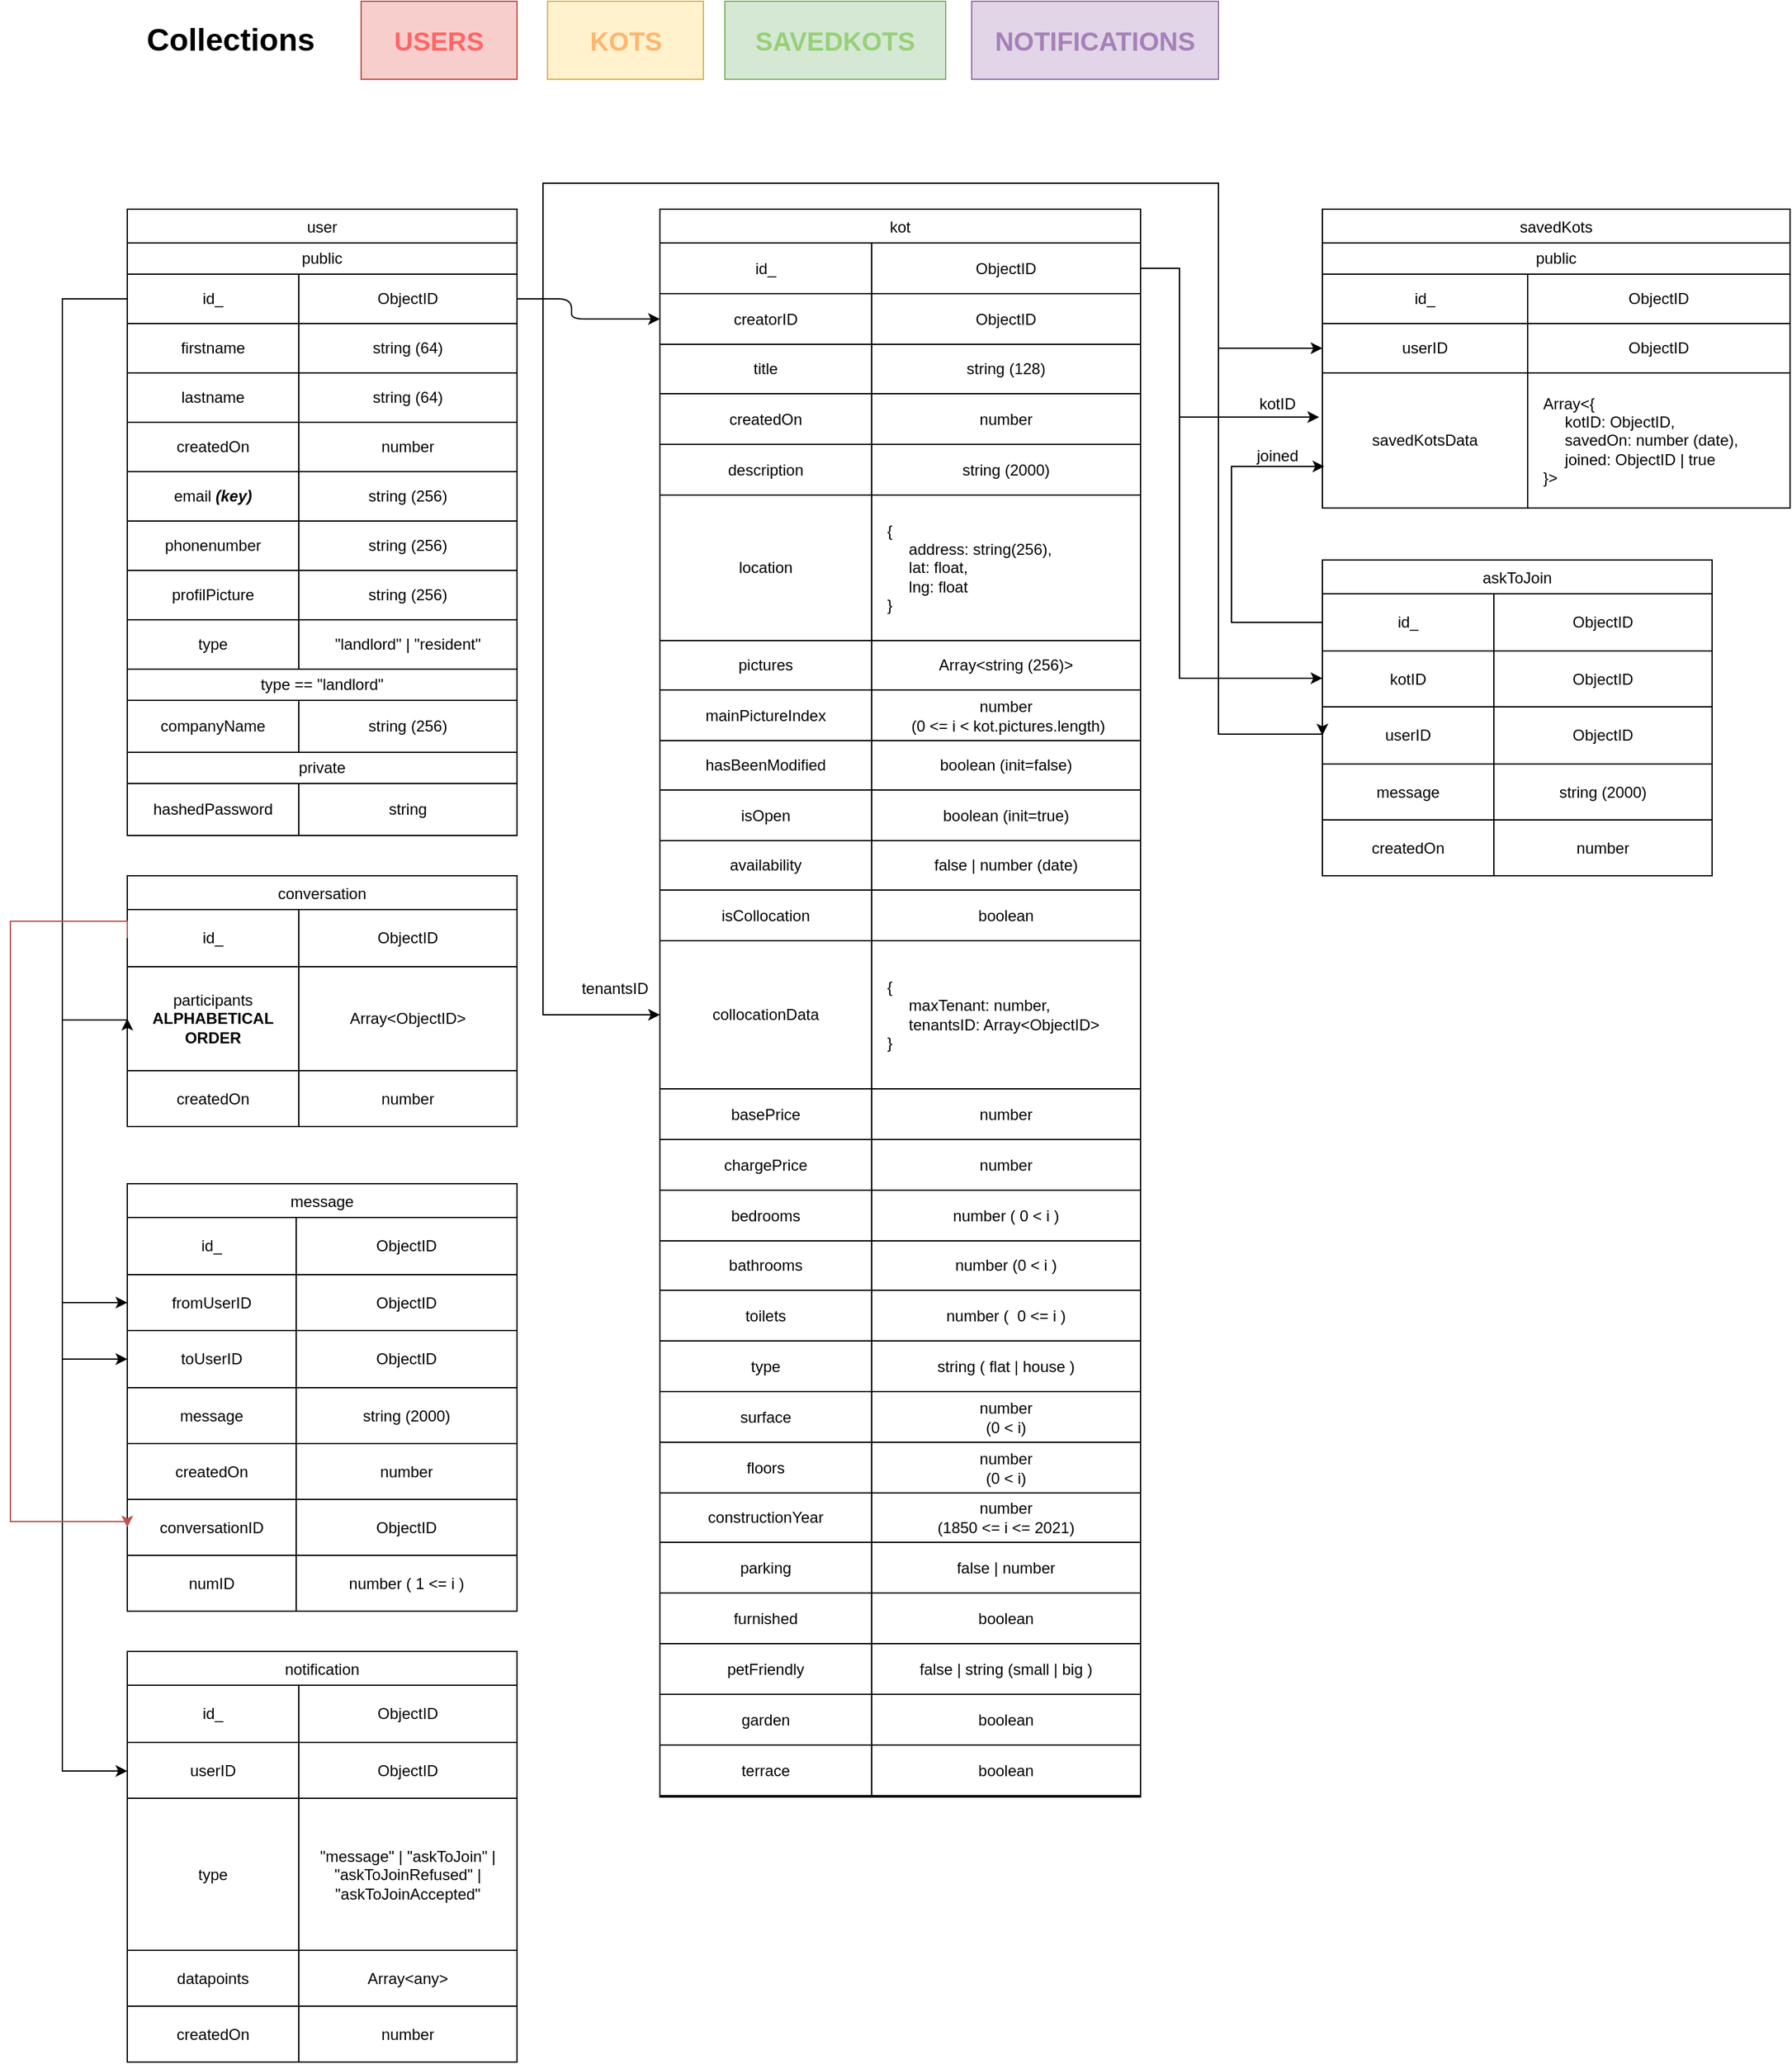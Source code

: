 <mxfile version="15.4.0" type="device"><diagram id="C5RBs43oDa-KdzZeNtuy" name="Page-1"><mxGraphModel dx="1934" dy="807" grid="1" gridSize="10" guides="1" tooltips="1" connect="1" arrows="1" fold="1" page="1" pageScale="1" pageWidth="827" pageHeight="1169" math="0" shadow="0"><root><mxCell id="WIyWlLk6GJQsqaUBKTNV-0"/><mxCell id="WIyWlLk6GJQsqaUBKTNV-1" parent="WIyWlLk6GJQsqaUBKTNV-0"/><mxCell id="zkfFHV4jXpPFQw0GAbJ--17" value="user" style="swimlane;fontStyle=0;align=center;verticalAlign=top;childLayout=stackLayout;horizontal=1;startSize=26;horizontalStack=0;resizeParent=1;resizeLast=0;collapsible=1;marginBottom=0;rounded=0;shadow=0;strokeWidth=1;sketch=0;glass=0;swimlaneLine=1;" parent="WIyWlLk6GJQsqaUBKTNV-1" vertex="1"><mxGeometry x="30" y="180" width="300" height="482" as="geometry"><mxRectangle x="550" y="140" width="160" height="26" as="alternateBounds"/></mxGeometry></mxCell><mxCell id="Nzdi_FloJA6bVGGgtzFZ-18" value="public" style="shape=table;html=1;whiteSpace=wrap;startSize=24;container=1;collapsible=0;childLayout=tableLayout;rounded=0;sketch=0;" parent="zkfFHV4jXpPFQw0GAbJ--17" vertex="1"><mxGeometry y="26" width="300" height="328" as="geometry"/></mxCell><mxCell id="Nzdi_FloJA6bVGGgtzFZ-19" value="" style="shape=partialRectangle;html=1;whiteSpace=wrap;collapsible=0;dropTarget=0;pointerEvents=0;fillColor=none;top=0;left=0;bottom=0;right=0;points=[[0,0.5],[1,0.5]];portConstraint=eastwest;snapToPoint=0;" parent="Nzdi_FloJA6bVGGgtzFZ-18" vertex="1"><mxGeometry y="24" width="300" height="38" as="geometry"/></mxCell><mxCell id="Nzdi_FloJA6bVGGgtzFZ-20" value="id_" style="shape=partialRectangle;html=1;whiteSpace=wrap;connectable=0;fillColor=none;top=0;left=0;bottom=0;right=0;overflow=hidden;pointerEvents=1;" parent="Nzdi_FloJA6bVGGgtzFZ-19" vertex="1"><mxGeometry width="132" height="38" as="geometry"><mxRectangle width="132" height="38" as="alternateBounds"/></mxGeometry></mxCell><mxCell id="Nzdi_FloJA6bVGGgtzFZ-21" value="ObjectID" style="shape=partialRectangle;html=1;whiteSpace=wrap;connectable=0;fillColor=none;top=0;left=0;bottom=0;right=0;overflow=hidden;pointerEvents=1;" parent="Nzdi_FloJA6bVGGgtzFZ-19" vertex="1"><mxGeometry x="132" width="168" height="38" as="geometry"><mxRectangle width="168" height="38" as="alternateBounds"/></mxGeometry></mxCell><mxCell id="Nzdi_FloJA6bVGGgtzFZ-23" value="" style="shape=partialRectangle;html=1;whiteSpace=wrap;collapsible=0;dropTarget=0;pointerEvents=0;fillColor=none;top=0;left=0;bottom=0;right=0;points=[[0,0.5],[1,0.5]];portConstraint=eastwest;" parent="Nzdi_FloJA6bVGGgtzFZ-18" vertex="1"><mxGeometry y="62" width="300" height="38" as="geometry"/></mxCell><mxCell id="Nzdi_FloJA6bVGGgtzFZ-24" value="firstname" style="shape=partialRectangle;html=1;whiteSpace=wrap;connectable=0;fillColor=none;top=0;left=0;bottom=0;right=0;overflow=hidden;pointerEvents=1;" parent="Nzdi_FloJA6bVGGgtzFZ-23" vertex="1"><mxGeometry width="132" height="38" as="geometry"><mxRectangle width="132" height="38" as="alternateBounds"/></mxGeometry></mxCell><mxCell id="Nzdi_FloJA6bVGGgtzFZ-25" value="string (64)" style="shape=partialRectangle;html=1;whiteSpace=wrap;connectable=0;fillColor=none;top=0;left=0;bottom=0;right=0;overflow=hidden;pointerEvents=1;" parent="Nzdi_FloJA6bVGGgtzFZ-23" vertex="1"><mxGeometry x="132" width="168" height="38" as="geometry"><mxRectangle width="168" height="38" as="alternateBounds"/></mxGeometry></mxCell><mxCell id="Nzdi_FloJA6bVGGgtzFZ-27" value="" style="shape=partialRectangle;html=1;whiteSpace=wrap;collapsible=0;dropTarget=0;pointerEvents=0;fillColor=none;top=0;left=0;bottom=0;right=0;points=[[0,0.5],[1,0.5]];portConstraint=eastwest;" parent="Nzdi_FloJA6bVGGgtzFZ-18" vertex="1"><mxGeometry y="100" width="300" height="38" as="geometry"/></mxCell><mxCell id="Nzdi_FloJA6bVGGgtzFZ-28" value="lastname" style="shape=partialRectangle;html=1;whiteSpace=wrap;connectable=0;fillColor=none;top=0;left=0;bottom=0;right=0;overflow=hidden;pointerEvents=1;" parent="Nzdi_FloJA6bVGGgtzFZ-27" vertex="1"><mxGeometry width="132" height="38" as="geometry"><mxRectangle width="132" height="38" as="alternateBounds"/></mxGeometry></mxCell><mxCell id="Nzdi_FloJA6bVGGgtzFZ-29" value="string (64)" style="shape=partialRectangle;html=1;whiteSpace=wrap;connectable=0;fillColor=none;top=0;left=0;bottom=0;right=0;overflow=hidden;pointerEvents=1;" parent="Nzdi_FloJA6bVGGgtzFZ-27" vertex="1"><mxGeometry x="132" width="168" height="38" as="geometry"><mxRectangle width="168" height="38" as="alternateBounds"/></mxGeometry></mxCell><mxCell id="Nzdi_FloJA6bVGGgtzFZ-35" style="shape=partialRectangle;html=1;whiteSpace=wrap;collapsible=0;dropTarget=0;pointerEvents=0;fillColor=none;top=0;left=0;bottom=0;right=0;points=[[0,0.5],[1,0.5]];portConstraint=eastwest;" parent="Nzdi_FloJA6bVGGgtzFZ-18" vertex="1"><mxGeometry y="138" width="300" height="38" as="geometry"/></mxCell><mxCell id="Nzdi_FloJA6bVGGgtzFZ-36" value="createdOn" style="shape=partialRectangle;html=1;whiteSpace=wrap;connectable=0;fillColor=none;top=0;left=0;bottom=0;right=0;overflow=hidden;pointerEvents=1;" parent="Nzdi_FloJA6bVGGgtzFZ-35" vertex="1"><mxGeometry width="132" height="38" as="geometry"><mxRectangle width="132" height="38" as="alternateBounds"/></mxGeometry></mxCell><mxCell id="Nzdi_FloJA6bVGGgtzFZ-37" value="number" style="shape=partialRectangle;html=1;whiteSpace=wrap;connectable=0;fillColor=none;top=0;left=0;bottom=0;right=0;overflow=hidden;pointerEvents=1;" parent="Nzdi_FloJA6bVGGgtzFZ-35" vertex="1"><mxGeometry x="132" width="168" height="38" as="geometry"><mxRectangle width="168" height="38" as="alternateBounds"/></mxGeometry></mxCell><mxCell id="Nzdi_FloJA6bVGGgtzFZ-89" style="shape=partialRectangle;html=1;whiteSpace=wrap;collapsible=0;dropTarget=0;pointerEvents=0;fillColor=none;top=0;left=0;bottom=0;right=0;points=[[0,0.5],[1,0.5]];portConstraint=eastwest;" parent="Nzdi_FloJA6bVGGgtzFZ-18" vertex="1"><mxGeometry y="176" width="300" height="38" as="geometry"/></mxCell><mxCell id="Nzdi_FloJA6bVGGgtzFZ-90" value="email &lt;i&gt;&lt;b&gt;(key)&lt;/b&gt;&lt;/i&gt;" style="shape=partialRectangle;html=1;whiteSpace=wrap;connectable=0;fillColor=none;top=0;left=0;bottom=0;right=0;overflow=hidden;pointerEvents=1;" parent="Nzdi_FloJA6bVGGgtzFZ-89" vertex="1"><mxGeometry width="132" height="38" as="geometry"><mxRectangle width="132" height="38" as="alternateBounds"/></mxGeometry></mxCell><mxCell id="Nzdi_FloJA6bVGGgtzFZ-91" value="string (256)" style="shape=partialRectangle;html=1;whiteSpace=wrap;connectable=0;fillColor=none;top=0;left=0;bottom=0;right=0;overflow=hidden;pointerEvents=1;" parent="Nzdi_FloJA6bVGGgtzFZ-89" vertex="1"><mxGeometry x="132" width="168" height="38" as="geometry"><mxRectangle width="168" height="38" as="alternateBounds"/></mxGeometry></mxCell><mxCell id="Nzdi_FloJA6bVGGgtzFZ-92" style="shape=partialRectangle;html=1;whiteSpace=wrap;collapsible=0;dropTarget=0;pointerEvents=0;fillColor=none;top=0;left=0;bottom=0;right=0;points=[[0,0.5],[1,0.5]];portConstraint=eastwest;" parent="Nzdi_FloJA6bVGGgtzFZ-18" vertex="1"><mxGeometry y="214" width="300" height="38" as="geometry"/></mxCell><mxCell id="Nzdi_FloJA6bVGGgtzFZ-93" value="phonenumber" style="shape=partialRectangle;html=1;whiteSpace=wrap;connectable=0;fillColor=none;top=0;left=0;bottom=0;right=0;overflow=hidden;pointerEvents=1;" parent="Nzdi_FloJA6bVGGgtzFZ-92" vertex="1"><mxGeometry width="132" height="38" as="geometry"><mxRectangle width="132" height="38" as="alternateBounds"/></mxGeometry></mxCell><mxCell id="Nzdi_FloJA6bVGGgtzFZ-94" value="string (256)" style="shape=partialRectangle;html=1;whiteSpace=wrap;connectable=0;fillColor=none;top=0;left=0;bottom=0;right=0;overflow=hidden;pointerEvents=1;" parent="Nzdi_FloJA6bVGGgtzFZ-92" vertex="1"><mxGeometry x="132" width="168" height="38" as="geometry"><mxRectangle width="168" height="38" as="alternateBounds"/></mxGeometry></mxCell><mxCell id="Nzdi_FloJA6bVGGgtzFZ-95" style="shape=partialRectangle;html=1;whiteSpace=wrap;collapsible=0;dropTarget=0;pointerEvents=0;fillColor=none;top=0;left=0;bottom=0;right=0;points=[[0,0.5],[1,0.5]];portConstraint=eastwest;" parent="Nzdi_FloJA6bVGGgtzFZ-18" vertex="1"><mxGeometry y="252" width="300" height="38" as="geometry"/></mxCell><mxCell id="Nzdi_FloJA6bVGGgtzFZ-96" value="profilPicture" style="shape=partialRectangle;html=1;whiteSpace=wrap;connectable=0;fillColor=none;top=0;left=0;bottom=0;right=0;overflow=hidden;pointerEvents=1;" parent="Nzdi_FloJA6bVGGgtzFZ-95" vertex="1"><mxGeometry width="132" height="38" as="geometry"><mxRectangle width="132" height="38" as="alternateBounds"/></mxGeometry></mxCell><mxCell id="Nzdi_FloJA6bVGGgtzFZ-97" value="string (256)" style="shape=partialRectangle;html=1;whiteSpace=wrap;connectable=0;fillColor=none;top=0;left=0;bottom=0;right=0;overflow=hidden;pointerEvents=1;" parent="Nzdi_FloJA6bVGGgtzFZ-95" vertex="1"><mxGeometry x="132" width="168" height="38" as="geometry"><mxRectangle width="168" height="38" as="alternateBounds"/></mxGeometry></mxCell><mxCell id="3-LkXHXFZyt0sDAguHgO-1" style="shape=partialRectangle;html=1;whiteSpace=wrap;collapsible=0;dropTarget=0;pointerEvents=0;fillColor=none;top=0;left=0;bottom=0;right=0;points=[[0,0.5],[1,0.5]];portConstraint=eastwest;" parent="Nzdi_FloJA6bVGGgtzFZ-18" vertex="1"><mxGeometry y="290" width="300" height="38" as="geometry"/></mxCell><mxCell id="3-LkXHXFZyt0sDAguHgO-2" value="type" style="shape=partialRectangle;html=1;whiteSpace=wrap;connectable=0;fillColor=none;top=0;left=0;bottom=0;right=0;overflow=hidden;pointerEvents=1;" parent="3-LkXHXFZyt0sDAguHgO-1" vertex="1"><mxGeometry width="132" height="38" as="geometry"><mxRectangle width="132" height="38" as="alternateBounds"/></mxGeometry></mxCell><mxCell id="3-LkXHXFZyt0sDAguHgO-3" value="&quot;landlord&quot; | &quot;resident&quot;" style="shape=partialRectangle;html=1;whiteSpace=wrap;connectable=0;fillColor=none;top=0;left=0;bottom=0;right=0;overflow=hidden;pointerEvents=1;" parent="3-LkXHXFZyt0sDAguHgO-1" vertex="1"><mxGeometry x="132" width="168" height="38" as="geometry"><mxRectangle width="168" height="38" as="alternateBounds"/></mxGeometry></mxCell><mxCell id="3-LkXHXFZyt0sDAguHgO-8" value="type == &quot;landlord&quot;" style="shape=table;html=1;whiteSpace=wrap;startSize=24;container=1;collapsible=0;childLayout=tableLayout;rounded=0;sketch=0;" parent="zkfFHV4jXpPFQw0GAbJ--17" vertex="1"><mxGeometry y="354" width="300" height="64" as="geometry"/></mxCell><mxCell id="3-LkXHXFZyt0sDAguHgO-9" value="" style="shape=partialRectangle;html=1;whiteSpace=wrap;collapsible=0;dropTarget=0;pointerEvents=0;fillColor=none;top=0;left=0;bottom=0;right=0;points=[[0,0.5],[1,0.5]];portConstraint=eastwest;snapToPoint=0;" parent="3-LkXHXFZyt0sDAguHgO-8" vertex="1"><mxGeometry y="24" width="300" height="40" as="geometry"/></mxCell><mxCell id="3-LkXHXFZyt0sDAguHgO-10" value="companyName" style="shape=partialRectangle;html=1;whiteSpace=wrap;connectable=0;fillColor=none;top=0;left=0;bottom=0;right=0;overflow=hidden;pointerEvents=1;" parent="3-LkXHXFZyt0sDAguHgO-9" vertex="1"><mxGeometry width="132" height="40" as="geometry"><mxRectangle width="132" height="40" as="alternateBounds"/></mxGeometry></mxCell><mxCell id="3-LkXHXFZyt0sDAguHgO-11" value="string (256)" style="shape=partialRectangle;html=1;whiteSpace=wrap;connectable=0;fillColor=none;top=0;left=0;bottom=0;right=0;overflow=hidden;pointerEvents=1;" parent="3-LkXHXFZyt0sDAguHgO-9" vertex="1"><mxGeometry x="132" width="168" height="40" as="geometry"><mxRectangle width="168" height="40" as="alternateBounds"/></mxGeometry></mxCell><mxCell id="Nzdi_FloJA6bVGGgtzFZ-76" value="private" style="shape=table;html=1;whiteSpace=wrap;startSize=24;container=1;collapsible=0;childLayout=tableLayout;rounded=0;sketch=0;" parent="zkfFHV4jXpPFQw0GAbJ--17" vertex="1"><mxGeometry y="418" width="300" height="64" as="geometry"/></mxCell><mxCell id="Nzdi_FloJA6bVGGgtzFZ-77" value="" style="shape=partialRectangle;html=1;whiteSpace=wrap;collapsible=0;dropTarget=0;pointerEvents=0;fillColor=none;top=0;left=0;bottom=0;right=0;points=[[0,0.5],[1,0.5]];portConstraint=eastwest;snapToPoint=0;" parent="Nzdi_FloJA6bVGGgtzFZ-76" vertex="1"><mxGeometry y="24" width="300" height="40" as="geometry"/></mxCell><mxCell id="Nzdi_FloJA6bVGGgtzFZ-78" value="hashedPassword" style="shape=partialRectangle;html=1;whiteSpace=wrap;connectable=0;fillColor=none;top=0;left=0;bottom=0;right=0;overflow=hidden;pointerEvents=1;" parent="Nzdi_FloJA6bVGGgtzFZ-77" vertex="1"><mxGeometry width="132" height="40" as="geometry"><mxRectangle width="132" height="40" as="alternateBounds"/></mxGeometry></mxCell><mxCell id="Nzdi_FloJA6bVGGgtzFZ-79" value="string" style="shape=partialRectangle;html=1;whiteSpace=wrap;connectable=0;fillColor=none;top=0;left=0;bottom=0;right=0;overflow=hidden;pointerEvents=1;" parent="Nzdi_FloJA6bVGGgtzFZ-77" vertex="1"><mxGeometry x="132" width="168" height="40" as="geometry"><mxRectangle width="168" height="40" as="alternateBounds"/></mxGeometry></mxCell><mxCell id="Nzdi_FloJA6bVGGgtzFZ-98" value="kot" style="swimlane;fontStyle=0;align=center;verticalAlign=top;childLayout=stackLayout;horizontal=1;startSize=26;horizontalStack=0;resizeParent=1;resizeLast=0;collapsible=1;marginBottom=0;rounded=0;shadow=0;strokeWidth=1;sketch=0;glass=0;swimlaneLine=1;" parent="WIyWlLk6GJQsqaUBKTNV-1" vertex="1"><mxGeometry x="440" y="180" width="370" height="1222" as="geometry"><mxRectangle x="550" y="140" width="160" height="26" as="alternateBounds"/></mxGeometry></mxCell><mxCell id="Nzdi_FloJA6bVGGgtzFZ-99" value="" style="shape=table;html=1;whiteSpace=wrap;startSize=0;container=1;collapsible=0;childLayout=tableLayout;rounded=0;sketch=0;" parent="Nzdi_FloJA6bVGGgtzFZ-98" vertex="1"><mxGeometry y="26" width="370" height="1195" as="geometry"/></mxCell><mxCell id="Nzdi_FloJA6bVGGgtzFZ-100" value="" style="shape=partialRectangle;html=1;whiteSpace=wrap;collapsible=0;dropTarget=0;pointerEvents=0;fillColor=none;top=0;left=0;bottom=0;right=0;points=[[0,0.5],[1,0.5]];portConstraint=eastwest;snapToPoint=0;" parent="Nzdi_FloJA6bVGGgtzFZ-99" vertex="1"><mxGeometry width="370" height="39" as="geometry"/></mxCell><mxCell id="Nzdi_FloJA6bVGGgtzFZ-101" value="id_" style="shape=partialRectangle;html=1;whiteSpace=wrap;connectable=0;fillColor=none;top=0;left=0;bottom=0;right=0;overflow=hidden;pointerEvents=1;" parent="Nzdi_FloJA6bVGGgtzFZ-100" vertex="1"><mxGeometry width="163" height="39" as="geometry"><mxRectangle width="163" height="39" as="alternateBounds"/></mxGeometry></mxCell><mxCell id="Nzdi_FloJA6bVGGgtzFZ-102" value="ObjectID" style="shape=partialRectangle;html=1;whiteSpace=wrap;connectable=0;fillColor=none;top=0;left=0;bottom=0;right=0;overflow=hidden;pointerEvents=1;" parent="Nzdi_FloJA6bVGGgtzFZ-100" vertex="1"><mxGeometry x="163" width="207" height="39" as="geometry"><mxRectangle width="207" height="39" as="alternateBounds"/></mxGeometry></mxCell><mxCell id="Nzdi_FloJA6bVGGgtzFZ-103" value="" style="shape=partialRectangle;html=1;whiteSpace=wrap;collapsible=0;dropTarget=0;pointerEvents=0;fillColor=none;top=0;left=0;bottom=0;right=0;points=[[0,0.5],[1,0.5]];portConstraint=eastwest;" parent="Nzdi_FloJA6bVGGgtzFZ-99" vertex="1"><mxGeometry y="39" width="370" height="39" as="geometry"/></mxCell><mxCell id="Nzdi_FloJA6bVGGgtzFZ-104" value="creatorID" style="shape=partialRectangle;html=1;whiteSpace=wrap;connectable=0;fillColor=none;top=0;left=0;bottom=0;right=0;overflow=hidden;pointerEvents=1;" parent="Nzdi_FloJA6bVGGgtzFZ-103" vertex="1"><mxGeometry width="163" height="39" as="geometry"><mxRectangle width="163" height="39" as="alternateBounds"/></mxGeometry></mxCell><mxCell id="Nzdi_FloJA6bVGGgtzFZ-105" value="ObjectID" style="shape=partialRectangle;html=1;whiteSpace=wrap;connectable=0;fillColor=none;top=0;left=0;bottom=0;right=0;overflow=hidden;pointerEvents=1;" parent="Nzdi_FloJA6bVGGgtzFZ-103" vertex="1"><mxGeometry x="163" width="207" height="39" as="geometry"><mxRectangle width="207" height="39" as="alternateBounds"/></mxGeometry></mxCell><mxCell id="Nzdi_FloJA6bVGGgtzFZ-106" value="" style="shape=partialRectangle;html=1;whiteSpace=wrap;collapsible=0;dropTarget=0;pointerEvents=0;fillColor=none;top=0;left=0;bottom=0;right=0;points=[[0,0.5],[1,0.5]];portConstraint=eastwest;" parent="Nzdi_FloJA6bVGGgtzFZ-99" vertex="1"><mxGeometry y="78" width="370" height="38" as="geometry"/></mxCell><mxCell id="Nzdi_FloJA6bVGGgtzFZ-107" value="title" style="shape=partialRectangle;html=1;whiteSpace=wrap;connectable=0;fillColor=none;top=0;left=0;bottom=0;right=0;overflow=hidden;pointerEvents=1;" parent="Nzdi_FloJA6bVGGgtzFZ-106" vertex="1"><mxGeometry width="163" height="38" as="geometry"><mxRectangle width="163" height="38" as="alternateBounds"/></mxGeometry></mxCell><mxCell id="Nzdi_FloJA6bVGGgtzFZ-108" value="string (128)" style="shape=partialRectangle;html=1;whiteSpace=wrap;connectable=0;fillColor=none;top=0;left=0;bottom=0;right=0;overflow=hidden;pointerEvents=1;" parent="Nzdi_FloJA6bVGGgtzFZ-106" vertex="1"><mxGeometry x="163" width="207" height="38" as="geometry"><mxRectangle width="207" height="38" as="alternateBounds"/></mxGeometry></mxCell><mxCell id="Nzdi_FloJA6bVGGgtzFZ-109" style="shape=partialRectangle;html=1;whiteSpace=wrap;collapsible=0;dropTarget=0;pointerEvents=0;fillColor=none;top=0;left=0;bottom=0;right=0;points=[[0,0.5],[1,0.5]];portConstraint=eastwest;" parent="Nzdi_FloJA6bVGGgtzFZ-99" vertex="1"><mxGeometry y="116" width="370" height="39" as="geometry"/></mxCell><mxCell id="Nzdi_FloJA6bVGGgtzFZ-110" value="createdOn" style="shape=partialRectangle;html=1;whiteSpace=wrap;connectable=0;fillColor=none;top=0;left=0;bottom=0;right=0;overflow=hidden;pointerEvents=1;" parent="Nzdi_FloJA6bVGGgtzFZ-109" vertex="1"><mxGeometry width="163" height="39" as="geometry"><mxRectangle width="163" height="39" as="alternateBounds"/></mxGeometry></mxCell><mxCell id="Nzdi_FloJA6bVGGgtzFZ-111" value="number" style="shape=partialRectangle;html=1;whiteSpace=wrap;connectable=0;fillColor=none;top=0;left=0;bottom=0;right=0;overflow=hidden;pointerEvents=1;" parent="Nzdi_FloJA6bVGGgtzFZ-109" vertex="1"><mxGeometry x="163" width="207" height="39" as="geometry"><mxRectangle width="207" height="39" as="alternateBounds"/></mxGeometry></mxCell><mxCell id="Nzdi_FloJA6bVGGgtzFZ-112" style="shape=partialRectangle;html=1;whiteSpace=wrap;collapsible=0;dropTarget=0;pointerEvents=0;fillColor=none;top=0;left=0;bottom=0;right=0;points=[[0,0.5],[1,0.5]];portConstraint=eastwest;" parent="Nzdi_FloJA6bVGGgtzFZ-99" vertex="1"><mxGeometry y="155" width="370" height="39" as="geometry"/></mxCell><mxCell id="Nzdi_FloJA6bVGGgtzFZ-113" value="description" style="shape=partialRectangle;html=1;whiteSpace=wrap;connectable=0;fillColor=none;top=0;left=0;bottom=0;right=0;overflow=hidden;pointerEvents=1;" parent="Nzdi_FloJA6bVGGgtzFZ-112" vertex="1"><mxGeometry width="163" height="39" as="geometry"><mxRectangle width="163" height="39" as="alternateBounds"/></mxGeometry></mxCell><mxCell id="Nzdi_FloJA6bVGGgtzFZ-114" value="string (2000)" style="shape=partialRectangle;html=1;whiteSpace=wrap;connectable=0;fillColor=none;top=0;left=0;bottom=0;right=0;overflow=hidden;pointerEvents=1;" parent="Nzdi_FloJA6bVGGgtzFZ-112" vertex="1"><mxGeometry x="163" width="207" height="39" as="geometry"><mxRectangle width="207" height="39" as="alternateBounds"/></mxGeometry></mxCell><mxCell id="Nzdi_FloJA6bVGGgtzFZ-115" style="shape=partialRectangle;html=1;whiteSpace=wrap;collapsible=0;dropTarget=0;pointerEvents=0;fillColor=none;top=0;left=0;bottom=0;right=0;points=[[0,0.5],[1,0.5]];portConstraint=eastwest;" parent="Nzdi_FloJA6bVGGgtzFZ-99" vertex="1"><mxGeometry y="194" width="370" height="112" as="geometry"/></mxCell><mxCell id="Nzdi_FloJA6bVGGgtzFZ-116" value="location" style="shape=partialRectangle;html=1;whiteSpace=wrap;connectable=0;fillColor=none;top=0;left=0;bottom=0;right=0;overflow=hidden;pointerEvents=1;" parent="Nzdi_FloJA6bVGGgtzFZ-115" vertex="1"><mxGeometry width="163" height="112" as="geometry"><mxRectangle width="163" height="112" as="alternateBounds"/></mxGeometry></mxCell><mxCell id="Nzdi_FloJA6bVGGgtzFZ-117" value="&amp;nbsp; &amp;nbsp;{&lt;br&gt;&lt;span&gt;&lt;/span&gt;&amp;nbsp; &amp;nbsp;&lt;span style=&quot;white-space: pre&quot;&gt;&#9;&lt;/span&gt;address: string(256),&lt;br&gt;&lt;span style=&quot;white-space: pre&quot;&gt;&#9;&lt;/span&gt;lat: float,&lt;br&gt;&lt;span style=&quot;white-space: pre&quot;&gt;&#9;&lt;/span&gt;lng: float&lt;br&gt;&amp;nbsp; &amp;nbsp;}" style="shape=partialRectangle;html=1;whiteSpace=wrap;connectable=0;fillColor=none;top=0;left=0;bottom=0;right=0;overflow=hidden;pointerEvents=1;align=left;" parent="Nzdi_FloJA6bVGGgtzFZ-115" vertex="1"><mxGeometry x="163" width="207" height="112" as="geometry"><mxRectangle width="207" height="112" as="alternateBounds"/></mxGeometry></mxCell><mxCell id="Nzdi_FloJA6bVGGgtzFZ-118" style="shape=partialRectangle;html=1;whiteSpace=wrap;collapsible=0;dropTarget=0;pointerEvents=0;fillColor=none;top=0;left=0;bottom=0;right=0;points=[[0,0.5],[1,0.5]];portConstraint=eastwest;" parent="Nzdi_FloJA6bVGGgtzFZ-99" vertex="1"><mxGeometry y="306" width="370" height="38" as="geometry"/></mxCell><mxCell id="Nzdi_FloJA6bVGGgtzFZ-119" value="pictures" style="shape=partialRectangle;html=1;whiteSpace=wrap;connectable=0;fillColor=none;top=0;left=0;bottom=0;right=0;overflow=hidden;pointerEvents=1;" parent="Nzdi_FloJA6bVGGgtzFZ-118" vertex="1"><mxGeometry width="163" height="38" as="geometry"><mxRectangle width="163" height="38" as="alternateBounds"/></mxGeometry></mxCell><mxCell id="Nzdi_FloJA6bVGGgtzFZ-120" value="Array&amp;lt;string (256)&amp;gt;" style="shape=partialRectangle;html=1;whiteSpace=wrap;connectable=0;fillColor=none;top=0;left=0;bottom=0;right=0;overflow=hidden;pointerEvents=1;" parent="Nzdi_FloJA6bVGGgtzFZ-118" vertex="1"><mxGeometry x="163" width="207" height="38" as="geometry"><mxRectangle width="207" height="38" as="alternateBounds"/></mxGeometry></mxCell><mxCell id="Nzdi_FloJA6bVGGgtzFZ-127" style="shape=partialRectangle;html=1;whiteSpace=wrap;collapsible=0;dropTarget=0;pointerEvents=0;fillColor=none;top=0;left=0;bottom=0;right=0;points=[[0,0.5],[1,0.5]];portConstraint=eastwest;" parent="Nzdi_FloJA6bVGGgtzFZ-99" vertex="1"><mxGeometry y="344" width="370" height="39" as="geometry"/></mxCell><mxCell id="Nzdi_FloJA6bVGGgtzFZ-128" value="mainPictureIndex" style="shape=partialRectangle;html=1;whiteSpace=wrap;connectable=0;fillColor=none;top=0;left=0;bottom=0;right=0;overflow=hidden;pointerEvents=1;" parent="Nzdi_FloJA6bVGGgtzFZ-127" vertex="1"><mxGeometry width="163" height="39" as="geometry"><mxRectangle width="163" height="39" as="alternateBounds"/></mxGeometry></mxCell><mxCell id="Nzdi_FloJA6bVGGgtzFZ-129" value="number&lt;br&gt;&amp;nbsp;(0 &amp;lt;= i &amp;lt; kot.pictures.length)" style="shape=partialRectangle;html=1;whiteSpace=wrap;connectable=0;fillColor=none;top=0;left=0;bottom=0;right=0;overflow=hidden;pointerEvents=1;" parent="Nzdi_FloJA6bVGGgtzFZ-127" vertex="1"><mxGeometry x="163" width="207" height="39" as="geometry"><mxRectangle width="207" height="39" as="alternateBounds"/></mxGeometry></mxCell><mxCell id="Nzdi_FloJA6bVGGgtzFZ-130" style="shape=partialRectangle;html=1;whiteSpace=wrap;collapsible=0;dropTarget=0;pointerEvents=0;fillColor=none;top=0;left=0;bottom=0;right=0;points=[[0,0.5],[1,0.5]];portConstraint=eastwest;" parent="Nzdi_FloJA6bVGGgtzFZ-99" vertex="1"><mxGeometry y="383" width="370" height="38" as="geometry"/></mxCell><mxCell id="Nzdi_FloJA6bVGGgtzFZ-131" value="hasBeenModified" style="shape=partialRectangle;html=1;whiteSpace=wrap;connectable=0;fillColor=none;top=0;left=0;bottom=0;right=0;overflow=hidden;pointerEvents=1;" parent="Nzdi_FloJA6bVGGgtzFZ-130" vertex="1"><mxGeometry width="163" height="38" as="geometry"><mxRectangle width="163" height="38" as="alternateBounds"/></mxGeometry></mxCell><mxCell id="Nzdi_FloJA6bVGGgtzFZ-132" value="boolean (init=false)" style="shape=partialRectangle;html=1;whiteSpace=wrap;connectable=0;fillColor=none;top=0;left=0;bottom=0;right=0;overflow=hidden;pointerEvents=1;" parent="Nzdi_FloJA6bVGGgtzFZ-130" vertex="1"><mxGeometry x="163" width="207" height="38" as="geometry"><mxRectangle width="207" height="38" as="alternateBounds"/></mxGeometry></mxCell><mxCell id="Nzdi_FloJA6bVGGgtzFZ-133" style="shape=partialRectangle;html=1;whiteSpace=wrap;collapsible=0;dropTarget=0;pointerEvents=0;fillColor=none;top=0;left=0;bottom=0;right=0;points=[[0,0.5],[1,0.5]];portConstraint=eastwest;" parent="Nzdi_FloJA6bVGGgtzFZ-99" vertex="1"><mxGeometry y="421" width="370" height="39" as="geometry"/></mxCell><mxCell id="Nzdi_FloJA6bVGGgtzFZ-134" value="isOpen" style="shape=partialRectangle;html=1;whiteSpace=wrap;connectable=0;fillColor=none;top=0;left=0;bottom=0;right=0;overflow=hidden;pointerEvents=1;" parent="Nzdi_FloJA6bVGGgtzFZ-133" vertex="1"><mxGeometry width="163" height="39" as="geometry"><mxRectangle width="163" height="39" as="alternateBounds"/></mxGeometry></mxCell><mxCell id="Nzdi_FloJA6bVGGgtzFZ-135" value="boolean (init=true)" style="shape=partialRectangle;html=1;whiteSpace=wrap;connectable=0;fillColor=none;top=0;left=0;bottom=0;right=0;overflow=hidden;pointerEvents=1;" parent="Nzdi_FloJA6bVGGgtzFZ-133" vertex="1"><mxGeometry x="163" width="207" height="39" as="geometry"><mxRectangle width="207" height="39" as="alternateBounds"/></mxGeometry></mxCell><mxCell id="ODuztD7tDf27XW4w_zQn-44" style="shape=partialRectangle;html=1;whiteSpace=wrap;collapsible=0;dropTarget=0;pointerEvents=0;fillColor=none;top=0;left=0;bottom=0;right=0;points=[[0,0.5],[1,0.5]];portConstraint=eastwest;" parent="Nzdi_FloJA6bVGGgtzFZ-99" vertex="1"><mxGeometry y="460" width="370" height="38" as="geometry"/></mxCell><mxCell id="ODuztD7tDf27XW4w_zQn-45" value="availability" style="shape=partialRectangle;html=1;whiteSpace=wrap;connectable=0;fillColor=none;top=0;left=0;bottom=0;right=0;overflow=hidden;pointerEvents=1;" parent="ODuztD7tDf27XW4w_zQn-44" vertex="1"><mxGeometry width="163" height="38" as="geometry"><mxRectangle width="163" height="38" as="alternateBounds"/></mxGeometry></mxCell><mxCell id="ODuztD7tDf27XW4w_zQn-46" value="false | number (date)" style="shape=partialRectangle;html=1;whiteSpace=wrap;connectable=0;fillColor=none;top=0;left=0;bottom=0;right=0;overflow=hidden;pointerEvents=1;" parent="ODuztD7tDf27XW4w_zQn-44" vertex="1"><mxGeometry x="163" width="207" height="38" as="geometry"><mxRectangle width="207" height="38" as="alternateBounds"/></mxGeometry></mxCell><mxCell id="Nzdi_FloJA6bVGGgtzFZ-154" style="shape=partialRectangle;html=1;whiteSpace=wrap;collapsible=0;dropTarget=0;pointerEvents=0;fillColor=none;top=0;left=0;bottom=0;right=0;points=[[0,0.5],[1,0.5]];portConstraint=eastwest;" parent="Nzdi_FloJA6bVGGgtzFZ-99" vertex="1"><mxGeometry y="498" width="370" height="39" as="geometry"/></mxCell><mxCell id="Nzdi_FloJA6bVGGgtzFZ-155" value="isCollocation" style="shape=partialRectangle;html=1;whiteSpace=wrap;connectable=0;fillColor=none;top=0;left=0;bottom=0;right=0;overflow=hidden;pointerEvents=1;" parent="Nzdi_FloJA6bVGGgtzFZ-154" vertex="1"><mxGeometry width="163" height="39" as="geometry"><mxRectangle width="163" height="39" as="alternateBounds"/></mxGeometry></mxCell><mxCell id="Nzdi_FloJA6bVGGgtzFZ-156" value="boolean" style="shape=partialRectangle;html=1;whiteSpace=wrap;connectable=0;fillColor=none;top=0;left=0;bottom=0;right=0;overflow=hidden;pointerEvents=1;" parent="Nzdi_FloJA6bVGGgtzFZ-154" vertex="1"><mxGeometry x="163" width="207" height="39" as="geometry"><mxRectangle width="207" height="39" as="alternateBounds"/></mxGeometry></mxCell><mxCell id="Nzdi_FloJA6bVGGgtzFZ-157" style="shape=partialRectangle;html=1;whiteSpace=wrap;collapsible=0;dropTarget=0;pointerEvents=0;fillColor=none;top=0;left=0;bottom=0;right=0;points=[[0,0.5],[1,0.5]];portConstraint=eastwest;" parent="Nzdi_FloJA6bVGGgtzFZ-99" vertex="1"><mxGeometry y="537" width="370" height="114" as="geometry"/></mxCell><mxCell id="Nzdi_FloJA6bVGGgtzFZ-158" value="collocationData" style="shape=partialRectangle;html=1;whiteSpace=wrap;connectable=0;fillColor=none;top=0;left=0;bottom=0;right=0;overflow=hidden;pointerEvents=1;" parent="Nzdi_FloJA6bVGGgtzFZ-157" vertex="1"><mxGeometry width="163" height="114" as="geometry"><mxRectangle width="163" height="114" as="alternateBounds"/></mxGeometry></mxCell><mxCell id="Nzdi_FloJA6bVGGgtzFZ-159" value="&amp;nbsp; &amp;nbsp;{&lt;br&gt;&lt;span style=&quot;white-space: pre&quot;&gt;&lt;span style=&quot;white-space: pre&quot;&gt;&#9;&lt;/span&gt;maxTenant: number,&lt;br/&gt;&lt;span style=&quot;white-space: pre&quot;&gt;&#9;&lt;/span&gt;tenantsID: Array&amp;lt;ObjectID&amp;gt;&lt;/span&gt;&lt;br&gt;&amp;nbsp; &amp;nbsp;}" style="shape=partialRectangle;html=1;whiteSpace=wrap;connectable=0;fillColor=none;top=0;left=0;bottom=0;right=0;overflow=hidden;pointerEvents=1;align=left;" parent="Nzdi_FloJA6bVGGgtzFZ-157" vertex="1"><mxGeometry x="163" width="207" height="114" as="geometry"><mxRectangle width="207" height="114" as="alternateBounds"/></mxGeometry></mxCell><mxCell id="Nzdi_FloJA6bVGGgtzFZ-136" style="shape=partialRectangle;html=1;whiteSpace=wrap;collapsible=0;dropTarget=0;pointerEvents=0;fillColor=none;top=0;left=0;bottom=0;right=0;points=[[0,0.5],[1,0.5]];portConstraint=eastwest;" parent="Nzdi_FloJA6bVGGgtzFZ-99" vertex="1"><mxGeometry y="651" width="370" height="39" as="geometry"/></mxCell><mxCell id="Nzdi_FloJA6bVGGgtzFZ-137" value="basePrice" style="shape=partialRectangle;html=1;whiteSpace=wrap;connectable=0;fillColor=none;top=0;left=0;bottom=0;right=0;overflow=hidden;pointerEvents=1;" parent="Nzdi_FloJA6bVGGgtzFZ-136" vertex="1"><mxGeometry width="163" height="39" as="geometry"><mxRectangle width="163" height="39" as="alternateBounds"/></mxGeometry></mxCell><mxCell id="Nzdi_FloJA6bVGGgtzFZ-138" value="number" style="shape=partialRectangle;html=1;whiteSpace=wrap;connectable=0;fillColor=none;top=0;left=0;bottom=0;right=0;overflow=hidden;pointerEvents=1;" parent="Nzdi_FloJA6bVGGgtzFZ-136" vertex="1"><mxGeometry x="163" width="207" height="39" as="geometry"><mxRectangle width="207" height="39" as="alternateBounds"/></mxGeometry></mxCell><mxCell id="Nzdi_FloJA6bVGGgtzFZ-139" style="shape=partialRectangle;html=1;whiteSpace=wrap;collapsible=0;dropTarget=0;pointerEvents=0;fillColor=none;top=0;left=0;bottom=0;right=0;points=[[0,0.5],[1,0.5]];portConstraint=eastwest;" parent="Nzdi_FloJA6bVGGgtzFZ-99" vertex="1"><mxGeometry y="690" width="370" height="39" as="geometry"/></mxCell><mxCell id="Nzdi_FloJA6bVGGgtzFZ-140" value="chargePrice" style="shape=partialRectangle;html=1;whiteSpace=wrap;connectable=0;fillColor=none;top=0;left=0;bottom=0;right=0;overflow=hidden;pointerEvents=1;" parent="Nzdi_FloJA6bVGGgtzFZ-139" vertex="1"><mxGeometry width="163" height="39" as="geometry"><mxRectangle width="163" height="39" as="alternateBounds"/></mxGeometry></mxCell><mxCell id="Nzdi_FloJA6bVGGgtzFZ-141" value="number" style="shape=partialRectangle;html=1;whiteSpace=wrap;connectable=0;fillColor=none;top=0;left=0;bottom=0;right=0;overflow=hidden;pointerEvents=1;" parent="Nzdi_FloJA6bVGGgtzFZ-139" vertex="1"><mxGeometry x="163" width="207" height="39" as="geometry"><mxRectangle width="207" height="39" as="alternateBounds"/></mxGeometry></mxCell><mxCell id="Nzdi_FloJA6bVGGgtzFZ-142" style="shape=partialRectangle;html=1;whiteSpace=wrap;collapsible=0;dropTarget=0;pointerEvents=0;fillColor=none;top=0;left=0;bottom=0;right=0;points=[[0,0.5],[1,0.5]];portConstraint=eastwest;" parent="Nzdi_FloJA6bVGGgtzFZ-99" vertex="1"><mxGeometry y="729" width="370" height="39" as="geometry"/></mxCell><mxCell id="Nzdi_FloJA6bVGGgtzFZ-143" value="bedrooms" style="shape=partialRectangle;html=1;whiteSpace=wrap;connectable=0;fillColor=none;top=0;left=0;bottom=0;right=0;overflow=hidden;pointerEvents=1;" parent="Nzdi_FloJA6bVGGgtzFZ-142" vertex="1"><mxGeometry width="163" height="39" as="geometry"><mxRectangle width="163" height="39" as="alternateBounds"/></mxGeometry></mxCell><mxCell id="Nzdi_FloJA6bVGGgtzFZ-144" value="number ( 0 &amp;lt; i )" style="shape=partialRectangle;html=1;whiteSpace=wrap;connectable=0;fillColor=none;top=0;left=0;bottom=0;right=0;overflow=hidden;pointerEvents=1;" parent="Nzdi_FloJA6bVGGgtzFZ-142" vertex="1"><mxGeometry x="163" width="207" height="39" as="geometry"><mxRectangle width="207" height="39" as="alternateBounds"/></mxGeometry></mxCell><mxCell id="Nzdi_FloJA6bVGGgtzFZ-145" style="shape=partialRectangle;html=1;whiteSpace=wrap;collapsible=0;dropTarget=0;pointerEvents=0;fillColor=none;top=0;left=0;bottom=0;right=0;points=[[0,0.5],[1,0.5]];portConstraint=eastwest;" parent="Nzdi_FloJA6bVGGgtzFZ-99" vertex="1"><mxGeometry y="768" width="370" height="38" as="geometry"/></mxCell><mxCell id="Nzdi_FloJA6bVGGgtzFZ-146" value="bathrooms" style="shape=partialRectangle;html=1;whiteSpace=wrap;connectable=0;fillColor=none;top=0;left=0;bottom=0;right=0;overflow=hidden;pointerEvents=1;" parent="Nzdi_FloJA6bVGGgtzFZ-145" vertex="1"><mxGeometry width="163" height="38" as="geometry"><mxRectangle width="163" height="38" as="alternateBounds"/></mxGeometry></mxCell><mxCell id="Nzdi_FloJA6bVGGgtzFZ-147" value="number (0 &amp;lt; i )" style="shape=partialRectangle;html=1;whiteSpace=wrap;connectable=0;fillColor=none;top=0;left=0;bottom=0;right=0;overflow=hidden;pointerEvents=1;" parent="Nzdi_FloJA6bVGGgtzFZ-145" vertex="1"><mxGeometry x="163" width="207" height="38" as="geometry"><mxRectangle width="207" height="38" as="alternateBounds"/></mxGeometry></mxCell><mxCell id="Nzdi_FloJA6bVGGgtzFZ-148" style="shape=partialRectangle;html=1;whiteSpace=wrap;collapsible=0;dropTarget=0;pointerEvents=0;fillColor=none;top=0;left=0;bottom=0;right=0;points=[[0,0.5],[1,0.5]];portConstraint=eastwest;" parent="Nzdi_FloJA6bVGGgtzFZ-99" vertex="1"><mxGeometry y="806" width="370" height="39" as="geometry"/></mxCell><mxCell id="Nzdi_FloJA6bVGGgtzFZ-149" value="toilets" style="shape=partialRectangle;html=1;whiteSpace=wrap;connectable=0;fillColor=none;top=0;left=0;bottom=0;right=0;overflow=hidden;pointerEvents=1;" parent="Nzdi_FloJA6bVGGgtzFZ-148" vertex="1"><mxGeometry width="163" height="39" as="geometry"><mxRectangle width="163" height="39" as="alternateBounds"/></mxGeometry></mxCell><mxCell id="Nzdi_FloJA6bVGGgtzFZ-150" value="number (&amp;nbsp; 0 &amp;lt;= i )" style="shape=partialRectangle;html=1;whiteSpace=wrap;connectable=0;fillColor=none;top=0;left=0;bottom=0;right=0;overflow=hidden;pointerEvents=1;" parent="Nzdi_FloJA6bVGGgtzFZ-148" vertex="1"><mxGeometry x="163" width="207" height="39" as="geometry"><mxRectangle width="207" height="39" as="alternateBounds"/></mxGeometry></mxCell><mxCell id="Nzdi_FloJA6bVGGgtzFZ-151" style="shape=partialRectangle;html=1;whiteSpace=wrap;collapsible=0;dropTarget=0;pointerEvents=0;fillColor=none;top=0;left=0;bottom=0;right=0;points=[[0,0.5],[1,0.5]];portConstraint=eastwest;" parent="Nzdi_FloJA6bVGGgtzFZ-99" vertex="1"><mxGeometry y="845" width="370" height="39" as="geometry"/></mxCell><mxCell id="Nzdi_FloJA6bVGGgtzFZ-152" value="type" style="shape=partialRectangle;html=1;whiteSpace=wrap;connectable=0;fillColor=none;top=0;left=0;bottom=0;right=0;overflow=hidden;pointerEvents=1;" parent="Nzdi_FloJA6bVGGgtzFZ-151" vertex="1"><mxGeometry width="163" height="39" as="geometry"><mxRectangle width="163" height="39" as="alternateBounds"/></mxGeometry></mxCell><mxCell id="Nzdi_FloJA6bVGGgtzFZ-153" value="string ( flat | house )" style="shape=partialRectangle;html=1;whiteSpace=wrap;connectable=0;fillColor=none;top=0;left=0;bottom=0;right=0;overflow=hidden;pointerEvents=1;" parent="Nzdi_FloJA6bVGGgtzFZ-151" vertex="1"><mxGeometry x="163" width="207" height="39" as="geometry"><mxRectangle width="207" height="39" as="alternateBounds"/></mxGeometry></mxCell><mxCell id="ODuztD7tDf27XW4w_zQn-28" style="shape=partialRectangle;html=1;whiteSpace=wrap;collapsible=0;dropTarget=0;pointerEvents=0;fillColor=none;top=0;left=0;bottom=0;right=0;points=[[0,0.5],[1,0.5]];portConstraint=eastwest;" parent="Nzdi_FloJA6bVGGgtzFZ-99" vertex="1"><mxGeometry y="884" width="370" height="39" as="geometry"/></mxCell><mxCell id="ODuztD7tDf27XW4w_zQn-29" value="surface" style="shape=partialRectangle;html=1;whiteSpace=wrap;connectable=0;fillColor=none;top=0;left=0;bottom=0;right=0;overflow=hidden;pointerEvents=1;" parent="ODuztD7tDf27XW4w_zQn-28" vertex="1"><mxGeometry width="163" height="39" as="geometry"><mxRectangle width="163" height="39" as="alternateBounds"/></mxGeometry></mxCell><mxCell id="ODuztD7tDf27XW4w_zQn-30" value="number&lt;br&gt;(0 &amp;lt; i)" style="shape=partialRectangle;html=1;whiteSpace=wrap;connectable=0;fillColor=none;top=0;left=0;bottom=0;right=0;overflow=hidden;pointerEvents=1;" parent="ODuztD7tDf27XW4w_zQn-28" vertex="1"><mxGeometry x="163" width="207" height="39" as="geometry"><mxRectangle width="207" height="39" as="alternateBounds"/></mxGeometry></mxCell><mxCell id="ODuztD7tDf27XW4w_zQn-35" style="shape=partialRectangle;html=1;whiteSpace=wrap;collapsible=0;dropTarget=0;pointerEvents=0;fillColor=none;top=0;left=0;bottom=0;right=0;points=[[0,0.5],[1,0.5]];portConstraint=eastwest;" parent="Nzdi_FloJA6bVGGgtzFZ-99" vertex="1"><mxGeometry y="923" width="370" height="39" as="geometry"/></mxCell><mxCell id="ODuztD7tDf27XW4w_zQn-36" value="floors" style="shape=partialRectangle;html=1;whiteSpace=wrap;connectable=0;fillColor=none;top=0;left=0;bottom=0;right=0;overflow=hidden;pointerEvents=1;" parent="ODuztD7tDf27XW4w_zQn-35" vertex="1"><mxGeometry width="163" height="39" as="geometry"><mxRectangle width="163" height="39" as="alternateBounds"/></mxGeometry></mxCell><mxCell id="ODuztD7tDf27XW4w_zQn-37" value="number&lt;br&gt;(0 &amp;lt; i)" style="shape=partialRectangle;html=1;whiteSpace=wrap;connectable=0;fillColor=none;top=0;left=0;bottom=0;right=0;overflow=hidden;pointerEvents=1;" parent="ODuztD7tDf27XW4w_zQn-35" vertex="1"><mxGeometry x="163" width="207" height="39" as="geometry"><mxRectangle width="207" height="39" as="alternateBounds"/></mxGeometry></mxCell><mxCell id="ODuztD7tDf27XW4w_zQn-38" style="shape=partialRectangle;html=1;whiteSpace=wrap;collapsible=0;dropTarget=0;pointerEvents=0;fillColor=none;top=0;left=0;bottom=0;right=0;points=[[0,0.5],[1,0.5]];portConstraint=eastwest;" parent="Nzdi_FloJA6bVGGgtzFZ-99" vertex="1"><mxGeometry y="962" width="370" height="38" as="geometry"/></mxCell><mxCell id="ODuztD7tDf27XW4w_zQn-39" value="constructionYear" style="shape=partialRectangle;html=1;whiteSpace=wrap;connectable=0;fillColor=none;top=0;left=0;bottom=0;right=0;overflow=hidden;pointerEvents=1;" parent="ODuztD7tDf27XW4w_zQn-38" vertex="1"><mxGeometry width="163" height="38" as="geometry"><mxRectangle width="163" height="38" as="alternateBounds"/></mxGeometry></mxCell><mxCell id="ODuztD7tDf27XW4w_zQn-40" value="number&lt;br&gt;(1850 &amp;lt;= i &amp;lt;= 2021)" style="shape=partialRectangle;html=1;whiteSpace=wrap;connectable=0;fillColor=none;top=0;left=0;bottom=0;right=0;overflow=hidden;pointerEvents=1;" parent="ODuztD7tDf27XW4w_zQn-38" vertex="1"><mxGeometry x="163" width="207" height="38" as="geometry"><mxRectangle width="207" height="38" as="alternateBounds"/></mxGeometry></mxCell><mxCell id="ODuztD7tDf27XW4w_zQn-41" style="shape=partialRectangle;html=1;whiteSpace=wrap;collapsible=0;dropTarget=0;pointerEvents=0;fillColor=none;top=0;left=0;bottom=0;right=0;points=[[0,0.5],[1,0.5]];portConstraint=eastwest;" parent="Nzdi_FloJA6bVGGgtzFZ-99" vertex="1"><mxGeometry y="1000" width="370" height="39" as="geometry"/></mxCell><mxCell id="ODuztD7tDf27XW4w_zQn-42" value="parking" style="shape=partialRectangle;html=1;whiteSpace=wrap;connectable=0;fillColor=none;top=0;left=0;bottom=0;right=0;overflow=hidden;pointerEvents=1;" parent="ODuztD7tDf27XW4w_zQn-41" vertex="1"><mxGeometry width="163" height="39" as="geometry"><mxRectangle width="163" height="39" as="alternateBounds"/></mxGeometry></mxCell><mxCell id="ODuztD7tDf27XW4w_zQn-43" value="false | number" style="shape=partialRectangle;html=1;whiteSpace=wrap;connectable=0;fillColor=none;top=0;left=0;bottom=0;right=0;overflow=hidden;pointerEvents=1;" parent="ODuztD7tDf27XW4w_zQn-41" vertex="1"><mxGeometry x="163" width="207" height="39" as="geometry"><mxRectangle width="207" height="39" as="alternateBounds"/></mxGeometry></mxCell><mxCell id="ODuztD7tDf27XW4w_zQn-47" style="shape=partialRectangle;html=1;whiteSpace=wrap;collapsible=0;dropTarget=0;pointerEvents=0;fillColor=none;top=0;left=0;bottom=0;right=0;points=[[0,0.5],[1,0.5]];portConstraint=eastwest;" parent="Nzdi_FloJA6bVGGgtzFZ-99" vertex="1"><mxGeometry y="1039" width="370" height="39" as="geometry"/></mxCell><mxCell id="ODuztD7tDf27XW4w_zQn-48" value="furnished" style="shape=partialRectangle;html=1;whiteSpace=wrap;connectable=0;fillColor=none;top=0;left=0;bottom=0;right=0;overflow=hidden;pointerEvents=1;" parent="ODuztD7tDf27XW4w_zQn-47" vertex="1"><mxGeometry width="163" height="39" as="geometry"><mxRectangle width="163" height="39" as="alternateBounds"/></mxGeometry></mxCell><mxCell id="ODuztD7tDf27XW4w_zQn-49" value="boolean" style="shape=partialRectangle;html=1;whiteSpace=wrap;connectable=0;fillColor=none;top=0;left=0;bottom=0;right=0;overflow=hidden;pointerEvents=1;" parent="ODuztD7tDf27XW4w_zQn-47" vertex="1"><mxGeometry x="163" width="207" height="39" as="geometry"><mxRectangle width="207" height="39" as="alternateBounds"/></mxGeometry></mxCell><mxCell id="ODuztD7tDf27XW4w_zQn-50" style="shape=partialRectangle;html=1;whiteSpace=wrap;collapsible=0;dropTarget=0;pointerEvents=0;fillColor=none;top=0;left=0;bottom=0;right=0;points=[[0,0.5],[1,0.5]];portConstraint=eastwest;" parent="Nzdi_FloJA6bVGGgtzFZ-99" vertex="1"><mxGeometry y="1078" width="370" height="39" as="geometry"/></mxCell><mxCell id="ODuztD7tDf27XW4w_zQn-51" value="petFriendly" style="shape=partialRectangle;html=1;whiteSpace=wrap;connectable=0;fillColor=none;top=0;left=0;bottom=0;right=0;overflow=hidden;pointerEvents=1;" parent="ODuztD7tDf27XW4w_zQn-50" vertex="1"><mxGeometry width="163" height="39" as="geometry"><mxRectangle width="163" height="39" as="alternateBounds"/></mxGeometry></mxCell><mxCell id="ODuztD7tDf27XW4w_zQn-52" value="false | string (small | big )" style="shape=partialRectangle;html=1;whiteSpace=wrap;connectable=0;fillColor=none;top=0;left=0;bottom=0;right=0;overflow=hidden;pointerEvents=1;" parent="ODuztD7tDf27XW4w_zQn-50" vertex="1"><mxGeometry x="163" width="207" height="39" as="geometry"><mxRectangle width="207" height="39" as="alternateBounds"/></mxGeometry></mxCell><mxCell id="ODuztD7tDf27XW4w_zQn-53" style="shape=partialRectangle;html=1;whiteSpace=wrap;collapsible=0;dropTarget=0;pointerEvents=0;fillColor=none;top=0;left=0;bottom=0;right=0;points=[[0,0.5],[1,0.5]];portConstraint=eastwest;" parent="Nzdi_FloJA6bVGGgtzFZ-99" vertex="1"><mxGeometry y="1117" width="370" height="39" as="geometry"/></mxCell><mxCell id="ODuztD7tDf27XW4w_zQn-54" value="garden" style="shape=partialRectangle;html=1;whiteSpace=wrap;connectable=0;fillColor=none;top=0;left=0;bottom=0;right=0;overflow=hidden;pointerEvents=1;" parent="ODuztD7tDf27XW4w_zQn-53" vertex="1"><mxGeometry width="163" height="39" as="geometry"><mxRectangle width="163" height="39" as="alternateBounds"/></mxGeometry></mxCell><mxCell id="ODuztD7tDf27XW4w_zQn-55" value="boolean" style="shape=partialRectangle;html=1;whiteSpace=wrap;connectable=0;fillColor=none;top=0;left=0;bottom=0;right=0;overflow=hidden;pointerEvents=1;" parent="ODuztD7tDf27XW4w_zQn-53" vertex="1"><mxGeometry x="163" width="207" height="39" as="geometry"><mxRectangle width="207" height="39" as="alternateBounds"/></mxGeometry></mxCell><mxCell id="ODuztD7tDf27XW4w_zQn-56" style="shape=partialRectangle;html=1;whiteSpace=wrap;collapsible=0;dropTarget=0;pointerEvents=0;fillColor=none;top=0;left=0;bottom=0;right=0;points=[[0,0.5],[1,0.5]];portConstraint=eastwest;" parent="Nzdi_FloJA6bVGGgtzFZ-99" vertex="1"><mxGeometry y="1156" width="370" height="39" as="geometry"/></mxCell><mxCell id="ODuztD7tDf27XW4w_zQn-57" value="terrace" style="shape=partialRectangle;html=1;whiteSpace=wrap;connectable=0;fillColor=none;top=0;left=0;bottom=0;right=0;overflow=hidden;pointerEvents=1;" parent="ODuztD7tDf27XW4w_zQn-56" vertex="1"><mxGeometry width="163" height="39" as="geometry"><mxRectangle width="163" height="39" as="alternateBounds"/></mxGeometry></mxCell><mxCell id="ODuztD7tDf27XW4w_zQn-58" value="boolean" style="shape=partialRectangle;html=1;whiteSpace=wrap;connectable=0;fillColor=none;top=0;left=0;bottom=0;right=0;overflow=hidden;pointerEvents=1;" parent="ODuztD7tDf27XW4w_zQn-56" vertex="1"><mxGeometry x="163" width="207" height="39" as="geometry"><mxRectangle width="207" height="39" as="alternateBounds"/></mxGeometry></mxCell><mxCell id="Nzdi_FloJA6bVGGgtzFZ-126" style="edgeStyle=orthogonalEdgeStyle;curved=0;rounded=1;sketch=0;orthogonalLoop=1;jettySize=auto;html=1;exitX=1;exitY=0.5;exitDx=0;exitDy=0;entryX=0;entryY=0.5;entryDx=0;entryDy=0;" parent="WIyWlLk6GJQsqaUBKTNV-1" source="Nzdi_FloJA6bVGGgtzFZ-19" target="Nzdi_FloJA6bVGGgtzFZ-103" edge="1"><mxGeometry relative="1" as="geometry"><Array as="points"><mxPoint x="372" y="249"/><mxPoint x="372" y="265"/></Array></mxGeometry></mxCell><mxCell id="ODuztD7tDf27XW4w_zQn-9" style="edgeStyle=orthogonalEdgeStyle;rounded=0;orthogonalLoop=1;jettySize=auto;html=1;exitX=1;exitY=0.5;exitDx=0;exitDy=0;entryX=0;entryY=0.5;entryDx=0;entryDy=0;" parent="WIyWlLk6GJQsqaUBKTNV-1" source="Nzdi_FloJA6bVGGgtzFZ-19" target="Nzdi_FloJA6bVGGgtzFZ-157" edge="1"><mxGeometry relative="1" as="geometry"><Array as="points"><mxPoint x="350" y="249"/><mxPoint x="350" y="800"/></Array></mxGeometry></mxCell><mxCell id="ODuztD7tDf27XW4w_zQn-11" value="tenantsID" style="text;html=1;align=center;verticalAlign=middle;resizable=0;points=[];autosize=1;strokeColor=none;" parent="WIyWlLk6GJQsqaUBKTNV-1" vertex="1"><mxGeometry x="370" y="770" width="70" height="20" as="geometry"/></mxCell><mxCell id="ODuztD7tDf27XW4w_zQn-145" value="savedKots" style="swimlane;fontStyle=0;align=center;verticalAlign=top;childLayout=stackLayout;horizontal=1;startSize=26;horizontalStack=0;resizeParent=1;resizeLast=0;collapsible=1;marginBottom=0;rounded=0;shadow=0;strokeWidth=1;sketch=0;glass=0;swimlaneLine=1;" parent="WIyWlLk6GJQsqaUBKTNV-1" vertex="1"><mxGeometry x="950" y="180" width="360" height="230" as="geometry"><mxRectangle x="550" y="140" width="160" height="26" as="alternateBounds"/></mxGeometry></mxCell><mxCell id="ODuztD7tDf27XW4w_zQn-146" value="public" style="shape=table;html=1;whiteSpace=wrap;startSize=24;container=1;collapsible=0;childLayout=tableLayout;rounded=0;sketch=0;" parent="ODuztD7tDf27XW4w_zQn-145" vertex="1"><mxGeometry y="26" width="360" height="204" as="geometry"/></mxCell><mxCell id="ODuztD7tDf27XW4w_zQn-147" value="" style="shape=partialRectangle;html=1;whiteSpace=wrap;collapsible=0;dropTarget=0;pointerEvents=0;fillColor=none;top=0;left=0;bottom=0;right=0;points=[[0,0.5],[1,0.5]];portConstraint=eastwest;snapToPoint=0;" parent="ODuztD7tDf27XW4w_zQn-146" vertex="1"><mxGeometry y="24" width="360" height="38" as="geometry"/></mxCell><mxCell id="ODuztD7tDf27XW4w_zQn-148" value="id_" style="shape=partialRectangle;html=1;whiteSpace=wrap;connectable=0;fillColor=none;top=0;left=0;bottom=0;right=0;overflow=hidden;pointerEvents=1;" parent="ODuztD7tDf27XW4w_zQn-147" vertex="1"><mxGeometry width="158" height="38" as="geometry"><mxRectangle width="158" height="38" as="alternateBounds"/></mxGeometry></mxCell><mxCell id="ODuztD7tDf27XW4w_zQn-149" value="ObjectID" style="shape=partialRectangle;html=1;whiteSpace=wrap;connectable=0;fillColor=none;top=0;left=0;bottom=0;right=0;overflow=hidden;pointerEvents=1;" parent="ODuztD7tDf27XW4w_zQn-147" vertex="1"><mxGeometry x="158" width="202" height="38" as="geometry"><mxRectangle width="202" height="38" as="alternateBounds"/></mxGeometry></mxCell><mxCell id="ODuztD7tDf27XW4w_zQn-150" value="" style="shape=partialRectangle;html=1;whiteSpace=wrap;collapsible=0;dropTarget=0;pointerEvents=0;fillColor=none;top=0;left=0;bottom=0;right=0;points=[[0,0.5],[1,0.5]];portConstraint=eastwest;" parent="ODuztD7tDf27XW4w_zQn-146" vertex="1"><mxGeometry y="62" width="360" height="38" as="geometry"/></mxCell><mxCell id="ODuztD7tDf27XW4w_zQn-151" value="userID" style="shape=partialRectangle;html=1;whiteSpace=wrap;connectable=0;fillColor=none;top=0;left=0;bottom=0;right=0;overflow=hidden;pointerEvents=1;" parent="ODuztD7tDf27XW4w_zQn-150" vertex="1"><mxGeometry width="158" height="38" as="geometry"><mxRectangle width="158" height="38" as="alternateBounds"/></mxGeometry></mxCell><mxCell id="ODuztD7tDf27XW4w_zQn-152" value="ObjectID" style="shape=partialRectangle;html=1;whiteSpace=wrap;connectable=0;fillColor=none;top=0;left=0;bottom=0;right=0;overflow=hidden;pointerEvents=1;" parent="ODuztD7tDf27XW4w_zQn-150" vertex="1"><mxGeometry x="158" width="202" height="38" as="geometry"><mxRectangle width="202" height="38" as="alternateBounds"/></mxGeometry></mxCell><mxCell id="ODuztD7tDf27XW4w_zQn-153" value="" style="shape=partialRectangle;html=1;whiteSpace=wrap;collapsible=0;dropTarget=0;pointerEvents=0;fillColor=none;top=0;left=0;bottom=0;right=0;points=[[0,0.5],[1,0.5]];portConstraint=eastwest;" parent="ODuztD7tDf27XW4w_zQn-146" vertex="1"><mxGeometry y="100" width="360" height="104" as="geometry"/></mxCell><mxCell id="ODuztD7tDf27XW4w_zQn-154" value="savedKotsData" style="shape=partialRectangle;html=1;whiteSpace=wrap;connectable=0;fillColor=none;top=0;left=0;bottom=0;right=0;overflow=hidden;pointerEvents=1;" parent="ODuztD7tDf27XW4w_zQn-153" vertex="1"><mxGeometry width="158" height="104" as="geometry"><mxRectangle width="158" height="104" as="alternateBounds"/></mxGeometry></mxCell><mxCell id="ODuztD7tDf27XW4w_zQn-155" value="&amp;nbsp; &amp;nbsp;Array&amp;lt;{&lt;br&gt;&lt;span style=&quot;white-space: pre&quot;&gt;&#9;&lt;/span&gt;kotID: ObjectID,&lt;br&gt;&lt;span style=&quot;white-space: pre&quot;&gt;&#9;&lt;/span&gt;savedOn: number (date),&lt;br&gt;&lt;span style=&quot;white-space: pre&quot;&gt;&#9;&lt;/span&gt;joined: ObjectID | true&lt;br&gt;&amp;nbsp; &amp;nbsp;}&amp;gt;" style="shape=partialRectangle;html=1;whiteSpace=wrap;connectable=0;fillColor=none;top=0;left=0;bottom=0;right=0;overflow=hidden;pointerEvents=1;align=left;" parent="ODuztD7tDf27XW4w_zQn-153" vertex="1"><mxGeometry x="158" width="202" height="104" as="geometry"><mxRectangle width="202" height="104" as="alternateBounds"/></mxGeometry></mxCell><mxCell id="ODuztD7tDf27XW4w_zQn-174" style="edgeStyle=orthogonalEdgeStyle;rounded=0;orthogonalLoop=1;jettySize=auto;html=1;exitX=1;exitY=0.5;exitDx=0;exitDy=0;entryX=0;entryY=0.5;entryDx=0;entryDy=0;" parent="WIyWlLk6GJQsqaUBKTNV-1" source="Nzdi_FloJA6bVGGgtzFZ-19" target="ODuztD7tDf27XW4w_zQn-150" edge="1"><mxGeometry relative="1" as="geometry"><Array as="points"><mxPoint x="350" y="249"/><mxPoint x="350" y="160"/><mxPoint x="870" y="160"/><mxPoint x="870" y="287"/></Array></mxGeometry></mxCell><mxCell id="ODuztD7tDf27XW4w_zQn-175" style="edgeStyle=orthogonalEdgeStyle;rounded=0;orthogonalLoop=1;jettySize=auto;html=1;exitX=1;exitY=0.5;exitDx=0;exitDy=0;entryX=-0.007;entryY=0.327;entryDx=0;entryDy=0;entryPerimeter=0;jumpStyle=none;" parent="WIyWlLk6GJQsqaUBKTNV-1" source="Nzdi_FloJA6bVGGgtzFZ-100" target="ODuztD7tDf27XW4w_zQn-153" edge="1"><mxGeometry relative="1" as="geometry"><Array as="points"><mxPoint x="840" y="226"/><mxPoint x="840" y="340"/></Array></mxGeometry></mxCell><mxCell id="ODuztD7tDf27XW4w_zQn-176" value="kotID" style="text;html=1;align=center;verticalAlign=middle;resizable=0;points=[];autosize=1;strokeColor=none;" parent="WIyWlLk6GJQsqaUBKTNV-1" vertex="1"><mxGeometry x="895" y="320" width="40" height="20" as="geometry"/></mxCell><mxCell id="ODuztD7tDf27XW4w_zQn-187" value="askToJoin" style="swimlane;fontStyle=0;align=center;verticalAlign=top;childLayout=stackLayout;horizontal=1;startSize=26;horizontalStack=0;resizeParent=1;resizeLast=0;collapsible=1;marginBottom=0;rounded=0;shadow=0;strokeWidth=1;sketch=0;glass=0;swimlaneLine=1;" parent="WIyWlLk6GJQsqaUBKTNV-1" vertex="1"><mxGeometry x="950" y="450" width="300" height="243" as="geometry"><mxRectangle x="550" y="140" width="160" height="26" as="alternateBounds"/></mxGeometry></mxCell><mxCell id="ODuztD7tDf27XW4w_zQn-188" value="" style="shape=table;html=1;whiteSpace=wrap;startSize=0;container=1;collapsible=0;childLayout=tableLayout;rounded=0;sketch=0;" parent="ODuztD7tDf27XW4w_zQn-187" vertex="1"><mxGeometry y="26" width="300" height="217" as="geometry"/></mxCell><mxCell id="ODuztD7tDf27XW4w_zQn-189" value="" style="shape=partialRectangle;html=1;whiteSpace=wrap;collapsible=0;dropTarget=0;pointerEvents=0;fillColor=none;top=0;left=0;bottom=0;right=0;points=[[0,0.5],[1,0.5]];portConstraint=eastwest;snapToPoint=0;" parent="ODuztD7tDf27XW4w_zQn-188" vertex="1"><mxGeometry width="300" height="44" as="geometry"/></mxCell><mxCell id="ODuztD7tDf27XW4w_zQn-190" value="id_" style="shape=partialRectangle;html=1;whiteSpace=wrap;connectable=0;fillColor=none;top=0;left=0;bottom=0;right=0;overflow=hidden;pointerEvents=1;" parent="ODuztD7tDf27XW4w_zQn-189" vertex="1"><mxGeometry width="132" height="44" as="geometry"><mxRectangle width="132" height="44" as="alternateBounds"/></mxGeometry></mxCell><mxCell id="ODuztD7tDf27XW4w_zQn-191" value="ObjectID" style="shape=partialRectangle;html=1;whiteSpace=wrap;connectable=0;fillColor=none;top=0;left=0;bottom=0;right=0;overflow=hidden;pointerEvents=1;" parent="ODuztD7tDf27XW4w_zQn-189" vertex="1"><mxGeometry x="132" width="168" height="44" as="geometry"><mxRectangle width="168" height="44" as="alternateBounds"/></mxGeometry></mxCell><mxCell id="ODuztD7tDf27XW4w_zQn-192" value="" style="shape=partialRectangle;html=1;whiteSpace=wrap;collapsible=0;dropTarget=0;pointerEvents=0;fillColor=none;top=0;left=0;bottom=0;right=0;points=[[0,0.5],[1,0.5]];portConstraint=eastwest;" parent="ODuztD7tDf27XW4w_zQn-188" vertex="1"><mxGeometry y="44" width="300" height="43" as="geometry"/></mxCell><mxCell id="ODuztD7tDf27XW4w_zQn-193" value="kotID" style="shape=partialRectangle;html=1;whiteSpace=wrap;connectable=0;fillColor=none;top=0;left=0;bottom=0;right=0;overflow=hidden;pointerEvents=1;" parent="ODuztD7tDf27XW4w_zQn-192" vertex="1"><mxGeometry width="132" height="43" as="geometry"><mxRectangle width="132" height="43" as="alternateBounds"/></mxGeometry></mxCell><mxCell id="ODuztD7tDf27XW4w_zQn-194" value="ObjectID" style="shape=partialRectangle;html=1;whiteSpace=wrap;connectable=0;fillColor=none;top=0;left=0;bottom=0;right=0;overflow=hidden;pointerEvents=1;" parent="ODuztD7tDf27XW4w_zQn-192" vertex="1"><mxGeometry x="132" width="168" height="43" as="geometry"><mxRectangle width="168" height="43" as="alternateBounds"/></mxGeometry></mxCell><mxCell id="ODuztD7tDf27XW4w_zQn-204" value="" style="shape=partialRectangle;html=1;whiteSpace=wrap;collapsible=0;dropTarget=0;pointerEvents=0;fillColor=none;top=0;left=0;bottom=0;right=0;points=[[0,0.5],[1,0.5]];portConstraint=eastwest;" parent="ODuztD7tDf27XW4w_zQn-188" vertex="1"><mxGeometry y="87" width="300" height="44" as="geometry"/></mxCell><mxCell id="ODuztD7tDf27XW4w_zQn-205" value="userID" style="shape=partialRectangle;html=1;whiteSpace=wrap;connectable=0;fillColor=none;top=0;left=0;bottom=0;right=0;overflow=hidden;pointerEvents=1;" parent="ODuztD7tDf27XW4w_zQn-204" vertex="1"><mxGeometry width="132" height="44" as="geometry"><mxRectangle width="132" height="44" as="alternateBounds"/></mxGeometry></mxCell><mxCell id="ODuztD7tDf27XW4w_zQn-206" value="ObjectID" style="shape=partialRectangle;html=1;whiteSpace=wrap;connectable=0;fillColor=none;top=0;left=0;bottom=0;right=0;overflow=hidden;pointerEvents=1;" parent="ODuztD7tDf27XW4w_zQn-204" vertex="1"><mxGeometry x="132" width="168" height="44" as="geometry"><mxRectangle width="168" height="44" as="alternateBounds"/></mxGeometry></mxCell><mxCell id="ODuztD7tDf27XW4w_zQn-207" value="" style="shape=partialRectangle;html=1;whiteSpace=wrap;collapsible=0;dropTarget=0;pointerEvents=0;fillColor=none;top=0;left=0;bottom=0;right=0;points=[[0,0.5],[1,0.5]];portConstraint=eastwest;" parent="ODuztD7tDf27XW4w_zQn-188" vertex="1"><mxGeometry y="131" width="300" height="43" as="geometry"/></mxCell><mxCell id="ODuztD7tDf27XW4w_zQn-208" value="message" style="shape=partialRectangle;html=1;whiteSpace=wrap;connectable=0;fillColor=none;top=0;left=0;bottom=0;right=0;overflow=hidden;pointerEvents=1;" parent="ODuztD7tDf27XW4w_zQn-207" vertex="1"><mxGeometry width="132" height="43" as="geometry"><mxRectangle width="132" height="43" as="alternateBounds"/></mxGeometry></mxCell><mxCell id="ODuztD7tDf27XW4w_zQn-209" value="string (2000)" style="shape=partialRectangle;html=1;whiteSpace=wrap;connectable=0;fillColor=none;top=0;left=0;bottom=0;right=0;overflow=hidden;pointerEvents=1;" parent="ODuztD7tDf27XW4w_zQn-207" vertex="1"><mxGeometry x="132" width="168" height="43" as="geometry"><mxRectangle width="168" height="43" as="alternateBounds"/></mxGeometry></mxCell><mxCell id="3-LkXHXFZyt0sDAguHgO-31" value="" style="shape=partialRectangle;html=1;whiteSpace=wrap;collapsible=0;dropTarget=0;pointerEvents=0;fillColor=none;top=0;left=0;bottom=0;right=0;points=[[0,0.5],[1,0.5]];portConstraint=eastwest;" parent="ODuztD7tDf27XW4w_zQn-188" vertex="1"><mxGeometry y="174" width="300" height="43" as="geometry"/></mxCell><mxCell id="3-LkXHXFZyt0sDAguHgO-32" value="createdOn" style="shape=partialRectangle;html=1;whiteSpace=wrap;connectable=0;fillColor=none;top=0;left=0;bottom=0;right=0;overflow=hidden;pointerEvents=1;" parent="3-LkXHXFZyt0sDAguHgO-31" vertex="1"><mxGeometry width="132" height="43" as="geometry"><mxRectangle width="132" height="43" as="alternateBounds"/></mxGeometry></mxCell><mxCell id="3-LkXHXFZyt0sDAguHgO-33" value="number" style="shape=partialRectangle;html=1;whiteSpace=wrap;connectable=0;fillColor=none;top=0;left=0;bottom=0;right=0;overflow=hidden;pointerEvents=1;" parent="3-LkXHXFZyt0sDAguHgO-31" vertex="1"><mxGeometry x="132" width="168" height="43" as="geometry"><mxRectangle width="168" height="43" as="alternateBounds"/></mxGeometry></mxCell><mxCell id="ODuztD7tDf27XW4w_zQn-200" style="edgeStyle=orthogonalEdgeStyle;rounded=0;orthogonalLoop=1;jettySize=auto;html=1;exitX=0;exitY=0.5;exitDx=0;exitDy=0;entryX=0.004;entryY=0.692;entryDx=0;entryDy=0;entryPerimeter=0;" parent="WIyWlLk6GJQsqaUBKTNV-1" source="ODuztD7tDf27XW4w_zQn-189" target="ODuztD7tDf27XW4w_zQn-153" edge="1"><mxGeometry relative="1" as="geometry"><Array as="points"><mxPoint x="880" y="498"/><mxPoint x="880" y="378"/></Array></mxGeometry></mxCell><mxCell id="ODuztD7tDf27XW4w_zQn-203" value="joined" style="text;html=1;align=center;verticalAlign=middle;resizable=0;points=[];autosize=1;strokeColor=none;" parent="WIyWlLk6GJQsqaUBKTNV-1" vertex="1"><mxGeometry x="890" y="360" width="50" height="20" as="geometry"/></mxCell><mxCell id="ODuztD7tDf27XW4w_zQn-210" style="edgeStyle=orthogonalEdgeStyle;rounded=0;orthogonalLoop=1;jettySize=auto;html=1;exitX=1;exitY=0.5;exitDx=0;exitDy=0;" parent="WIyWlLk6GJQsqaUBKTNV-1" source="Nzdi_FloJA6bVGGgtzFZ-100" target="ODuztD7tDf27XW4w_zQn-192" edge="1"><mxGeometry relative="1" as="geometry"><Array as="points"><mxPoint x="840" y="226"/><mxPoint x="840" y="541"/></Array></mxGeometry></mxCell><mxCell id="ODuztD7tDf27XW4w_zQn-211" style="edgeStyle=orthogonalEdgeStyle;rounded=0;orthogonalLoop=1;jettySize=auto;html=1;exitX=1;exitY=0.5;exitDx=0;exitDy=0;entryX=0;entryY=0.5;entryDx=0;entryDy=0;strokeWidth=1;" parent="WIyWlLk6GJQsqaUBKTNV-1" source="Nzdi_FloJA6bVGGgtzFZ-19" target="ODuztD7tDf27XW4w_zQn-204" edge="1"><mxGeometry relative="1" as="geometry"><Array as="points"><mxPoint x="350" y="249"/><mxPoint x="350" y="160"/><mxPoint x="870" y="160"/><mxPoint x="870" y="584"/></Array></mxGeometry></mxCell><mxCell id="ODuztD7tDf27XW4w_zQn-216" value="&lt;h1&gt;Collections&lt;/h1&gt;" style="text;html=1;strokeColor=none;fillColor=none;spacing=5;spacingTop=-20;whiteSpace=wrap;overflow=hidden;rounded=0;" parent="WIyWlLk6GJQsqaUBKTNV-1" vertex="1"><mxGeometry x="40" y="30" width="150" height="40" as="geometry"/></mxCell><mxCell id="ODuztD7tDf27XW4w_zQn-217" value="&lt;font style=&quot;font-size: 20px&quot; color=&quot;#ff6666&quot;&gt;&lt;b&gt;USERS&lt;/b&gt;&lt;/font&gt;" style="whiteSpace=wrap;html=1;fillColor=#f8cecc;strokeColor=#b85450;" parent="WIyWlLk6GJQsqaUBKTNV-1" vertex="1"><mxGeometry x="210" y="20" width="120" height="60" as="geometry"/></mxCell><mxCell id="ODuztD7tDf27XW4w_zQn-218" value="&lt;font color=&quot;#ffb570&quot;&gt;&lt;span style=&quot;font-size: 20px&quot;&gt;&lt;b&gt;KOTS&lt;/b&gt;&lt;/span&gt;&lt;/font&gt;" style="whiteSpace=wrap;html=1;fillColor=#fff2cc;strokeColor=#d6b656;" parent="WIyWlLk6GJQsqaUBKTNV-1" vertex="1"><mxGeometry x="353.5" y="20" width="120" height="60" as="geometry"/></mxCell><mxCell id="ODuztD7tDf27XW4w_zQn-219" value="&lt;span style=&quot;font-size: 20px&quot;&gt;&lt;b&gt;&lt;font color=&quot;#97d077&quot;&gt;SAVEDKOTS&lt;/font&gt;&lt;/b&gt;&lt;/span&gt;" style="whiteSpace=wrap;html=1;fillColor=#d5e8d4;strokeColor=#82b366;" parent="WIyWlLk6GJQsqaUBKTNV-1" vertex="1"><mxGeometry x="490" y="20" width="170" height="60" as="geometry"/></mxCell><mxCell id="ODuztD7tDf27XW4w_zQn-220" value="&lt;span style=&quot;font-size: 20px&quot;&gt;&lt;b&gt;&lt;font color=&quot;#a680b8&quot;&gt;NOTIFICATIONS&lt;/font&gt;&lt;/b&gt;&lt;/span&gt;" style="whiteSpace=wrap;html=1;fillColor=#e1d5e7;strokeColor=#9673a6;" parent="WIyWlLk6GJQsqaUBKTNV-1" vertex="1"><mxGeometry x="680" y="20" width="190" height="60" as="geometry"/></mxCell><mxCell id="3-LkXHXFZyt0sDAguHgO-16" value="message" style="swimlane;fontStyle=0;align=center;verticalAlign=top;childLayout=stackLayout;horizontal=1;startSize=26;horizontalStack=0;resizeParent=1;resizeLast=0;collapsible=1;marginBottom=0;rounded=0;shadow=0;strokeWidth=1;sketch=0;glass=0;swimlaneLine=1;" parent="WIyWlLk6GJQsqaUBKTNV-1" vertex="1"><mxGeometry x="30" y="930" width="300" height="329" as="geometry"><mxRectangle x="550" y="140" width="160" height="26" as="alternateBounds"/></mxGeometry></mxCell><mxCell id="3-LkXHXFZyt0sDAguHgO-17" value="" style="shape=table;html=1;whiteSpace=wrap;startSize=0;container=1;collapsible=0;childLayout=tableLayout;rounded=0;sketch=0;" parent="3-LkXHXFZyt0sDAguHgO-16" vertex="1"><mxGeometry y="26" width="300" height="303" as="geometry"/></mxCell><mxCell id="3-LkXHXFZyt0sDAguHgO-18" value="" style="shape=partialRectangle;html=1;whiteSpace=wrap;collapsible=0;dropTarget=0;pointerEvents=0;fillColor=none;top=0;left=0;bottom=0;right=0;points=[[0,0.5],[1,0.5]];portConstraint=eastwest;snapToPoint=0;" parent="3-LkXHXFZyt0sDAguHgO-17" vertex="1"><mxGeometry width="300" height="44" as="geometry"/></mxCell><mxCell id="3-LkXHXFZyt0sDAguHgO-19" value="id_" style="shape=partialRectangle;html=1;whiteSpace=wrap;connectable=0;fillColor=none;top=0;left=0;bottom=0;right=0;overflow=hidden;pointerEvents=1;" parent="3-LkXHXFZyt0sDAguHgO-18" vertex="1"><mxGeometry width="130" height="44" as="geometry"><mxRectangle width="130" height="44" as="alternateBounds"/></mxGeometry></mxCell><mxCell id="3-LkXHXFZyt0sDAguHgO-20" value="ObjectID" style="shape=partialRectangle;html=1;whiteSpace=wrap;connectable=0;fillColor=none;top=0;left=0;bottom=0;right=0;overflow=hidden;pointerEvents=1;" parent="3-LkXHXFZyt0sDAguHgO-18" vertex="1"><mxGeometry x="130" width="170" height="44" as="geometry"><mxRectangle width="170" height="44" as="alternateBounds"/></mxGeometry></mxCell><mxCell id="3-LkXHXFZyt0sDAguHgO-21" value="" style="shape=partialRectangle;html=1;whiteSpace=wrap;collapsible=0;dropTarget=0;pointerEvents=0;fillColor=none;top=0;left=0;bottom=0;right=0;points=[[0,0.5],[1,0.5]];portConstraint=eastwest;" parent="3-LkXHXFZyt0sDAguHgO-17" vertex="1"><mxGeometry y="44" width="300" height="43" as="geometry"/></mxCell><mxCell id="3-LkXHXFZyt0sDAguHgO-22" value="fromUserID" style="shape=partialRectangle;html=1;whiteSpace=wrap;connectable=0;fillColor=none;top=0;left=0;bottom=0;right=0;overflow=hidden;pointerEvents=1;" parent="3-LkXHXFZyt0sDAguHgO-21" vertex="1"><mxGeometry width="130" height="43" as="geometry"><mxRectangle width="130" height="43" as="alternateBounds"/></mxGeometry></mxCell><mxCell id="3-LkXHXFZyt0sDAguHgO-23" value="ObjectID" style="shape=partialRectangle;html=1;whiteSpace=wrap;connectable=0;fillColor=none;top=0;left=0;bottom=0;right=0;overflow=hidden;pointerEvents=1;" parent="3-LkXHXFZyt0sDAguHgO-21" vertex="1"><mxGeometry x="130" width="170" height="43" as="geometry"><mxRectangle width="170" height="43" as="alternateBounds"/></mxGeometry></mxCell><mxCell id="3-LkXHXFZyt0sDAguHgO-24" value="" style="shape=partialRectangle;html=1;whiteSpace=wrap;collapsible=0;dropTarget=0;pointerEvents=0;fillColor=none;top=0;left=0;bottom=0;right=0;points=[[0,0.5],[1,0.5]];portConstraint=eastwest;" parent="3-LkXHXFZyt0sDAguHgO-17" vertex="1"><mxGeometry y="87" width="300" height="44" as="geometry"/></mxCell><mxCell id="3-LkXHXFZyt0sDAguHgO-25" value="toUserID" style="shape=partialRectangle;html=1;whiteSpace=wrap;connectable=0;fillColor=none;top=0;left=0;bottom=0;right=0;overflow=hidden;pointerEvents=1;" parent="3-LkXHXFZyt0sDAguHgO-24" vertex="1"><mxGeometry width="130" height="44" as="geometry"><mxRectangle width="130" height="44" as="alternateBounds"/></mxGeometry></mxCell><mxCell id="3-LkXHXFZyt0sDAguHgO-26" value="ObjectID" style="shape=partialRectangle;html=1;whiteSpace=wrap;connectable=0;fillColor=none;top=0;left=0;bottom=0;right=0;overflow=hidden;pointerEvents=1;" parent="3-LkXHXFZyt0sDAguHgO-24" vertex="1"><mxGeometry x="130" width="170" height="44" as="geometry"><mxRectangle width="170" height="44" as="alternateBounds"/></mxGeometry></mxCell><mxCell id="3-LkXHXFZyt0sDAguHgO-27" value="" style="shape=partialRectangle;html=1;whiteSpace=wrap;collapsible=0;dropTarget=0;pointerEvents=0;fillColor=none;top=0;left=0;bottom=0;right=0;points=[[0,0.5],[1,0.5]];portConstraint=eastwest;" parent="3-LkXHXFZyt0sDAguHgO-17" vertex="1"><mxGeometry y="131" width="300" height="43" as="geometry"/></mxCell><mxCell id="3-LkXHXFZyt0sDAguHgO-28" value="message" style="shape=partialRectangle;html=1;whiteSpace=wrap;connectable=0;fillColor=none;top=0;left=0;bottom=0;right=0;overflow=hidden;pointerEvents=1;" parent="3-LkXHXFZyt0sDAguHgO-27" vertex="1"><mxGeometry width="130" height="43" as="geometry"><mxRectangle width="130" height="43" as="alternateBounds"/></mxGeometry></mxCell><mxCell id="3-LkXHXFZyt0sDAguHgO-29" value="string (2000)" style="shape=partialRectangle;html=1;whiteSpace=wrap;connectable=0;fillColor=none;top=0;left=0;bottom=0;right=0;overflow=hidden;pointerEvents=1;" parent="3-LkXHXFZyt0sDAguHgO-27" vertex="1"><mxGeometry x="130" width="170" height="43" as="geometry"><mxRectangle width="170" height="43" as="alternateBounds"/></mxGeometry></mxCell><mxCell id="3-LkXHXFZyt0sDAguHgO-34" style="shape=partialRectangle;html=1;whiteSpace=wrap;collapsible=0;dropTarget=0;pointerEvents=0;fillColor=none;top=0;left=0;bottom=0;right=0;points=[[0,0.5],[1,0.5]];portConstraint=eastwest;" parent="3-LkXHXFZyt0sDAguHgO-17" vertex="1"><mxGeometry y="174" width="300" height="43" as="geometry"/></mxCell><mxCell id="3-LkXHXFZyt0sDAguHgO-35" value="&lt;span&gt;createdOn&lt;/span&gt;" style="shape=partialRectangle;html=1;whiteSpace=wrap;connectable=0;fillColor=none;top=0;left=0;bottom=0;right=0;overflow=hidden;pointerEvents=1;" parent="3-LkXHXFZyt0sDAguHgO-34" vertex="1"><mxGeometry width="130" height="43" as="geometry"><mxRectangle width="130" height="43" as="alternateBounds"/></mxGeometry></mxCell><mxCell id="3-LkXHXFZyt0sDAguHgO-36" value="&lt;span&gt;number&lt;/span&gt;" style="shape=partialRectangle;html=1;whiteSpace=wrap;connectable=0;fillColor=none;top=0;left=0;bottom=0;right=0;overflow=hidden;pointerEvents=1;" parent="3-LkXHXFZyt0sDAguHgO-34" vertex="1"><mxGeometry x="130" width="170" height="43" as="geometry"><mxRectangle width="170" height="43" as="alternateBounds"/></mxGeometry></mxCell><mxCell id="3-LkXHXFZyt0sDAguHgO-84" style="shape=partialRectangle;html=1;whiteSpace=wrap;collapsible=0;dropTarget=0;pointerEvents=0;fillColor=none;top=0;left=0;bottom=0;right=0;points=[[0,0.5],[1,0.5]];portConstraint=eastwest;" parent="3-LkXHXFZyt0sDAguHgO-17" vertex="1"><mxGeometry y="217" width="300" height="43" as="geometry"/></mxCell><mxCell id="3-LkXHXFZyt0sDAguHgO-85" value="conversationID" style="shape=partialRectangle;html=1;whiteSpace=wrap;connectable=0;fillColor=none;top=0;left=0;bottom=0;right=0;overflow=hidden;pointerEvents=1;" parent="3-LkXHXFZyt0sDAguHgO-84" vertex="1"><mxGeometry width="130" height="43" as="geometry"><mxRectangle width="130" height="43" as="alternateBounds"/></mxGeometry></mxCell><mxCell id="3-LkXHXFZyt0sDAguHgO-86" value="&lt;span&gt;ObjectID&lt;/span&gt;" style="shape=partialRectangle;html=1;whiteSpace=wrap;connectable=0;fillColor=none;top=0;left=0;bottom=0;right=0;overflow=hidden;pointerEvents=1;" parent="3-LkXHXFZyt0sDAguHgO-84" vertex="1"><mxGeometry x="130" width="170" height="43" as="geometry"><mxRectangle width="170" height="43" as="alternateBounds"/></mxGeometry></mxCell><mxCell id="UinNt0JRSvTgpFbtm8UF-0" style="shape=partialRectangle;html=1;whiteSpace=wrap;collapsible=0;dropTarget=0;pointerEvents=0;fillColor=none;top=0;left=0;bottom=0;right=0;points=[[0,0.5],[1,0.5]];portConstraint=eastwest;" parent="3-LkXHXFZyt0sDAguHgO-17" vertex="1"><mxGeometry y="260" width="300" height="43" as="geometry"/></mxCell><mxCell id="UinNt0JRSvTgpFbtm8UF-1" value="numID" style="shape=partialRectangle;html=1;whiteSpace=wrap;connectable=0;fillColor=none;top=0;left=0;bottom=0;right=0;overflow=hidden;pointerEvents=1;" parent="UinNt0JRSvTgpFbtm8UF-0" vertex="1"><mxGeometry width="130" height="43" as="geometry"><mxRectangle width="130" height="43" as="alternateBounds"/></mxGeometry></mxCell><mxCell id="UinNt0JRSvTgpFbtm8UF-2" value="number ( 1 &amp;lt;= i )" style="shape=partialRectangle;html=1;whiteSpace=wrap;connectable=0;fillColor=none;top=0;left=0;bottom=0;right=0;overflow=hidden;pointerEvents=1;" parent="UinNt0JRSvTgpFbtm8UF-0" vertex="1"><mxGeometry x="130" width="170" height="43" as="geometry"><mxRectangle width="170" height="43" as="alternateBounds"/></mxGeometry></mxCell><mxCell id="3-LkXHXFZyt0sDAguHgO-38" style="edgeStyle=orthogonalEdgeStyle;rounded=0;orthogonalLoop=1;jettySize=auto;html=1;entryX=0;entryY=0.5;entryDx=0;entryDy=0;" parent="WIyWlLk6GJQsqaUBKTNV-1" source="Nzdi_FloJA6bVGGgtzFZ-19" target="3-LkXHXFZyt0sDAguHgO-21" edge="1"><mxGeometry relative="1" as="geometry"><Array as="points"><mxPoint x="-20" y="249"/><mxPoint x="-20" y="1021"/></Array></mxGeometry></mxCell><mxCell id="3-LkXHXFZyt0sDAguHgO-39" style="edgeStyle=orthogonalEdgeStyle;rounded=0;orthogonalLoop=1;jettySize=auto;html=1;entryX=0;entryY=0.5;entryDx=0;entryDy=0;" parent="WIyWlLk6GJQsqaUBKTNV-1" source="Nzdi_FloJA6bVGGgtzFZ-19" target="3-LkXHXFZyt0sDAguHgO-24" edge="1"><mxGeometry relative="1" as="geometry"><Array as="points"><mxPoint x="-20" y="249"/><mxPoint x="-20" y="1065"/></Array></mxGeometry></mxCell><mxCell id="3-LkXHXFZyt0sDAguHgO-40" value="notification" style="swimlane;fontStyle=0;align=center;verticalAlign=top;childLayout=stackLayout;horizontal=1;startSize=26;horizontalStack=0;resizeParent=1;resizeLast=0;collapsible=1;marginBottom=0;rounded=0;shadow=0;strokeWidth=1;sketch=0;glass=0;swimlaneLine=1;" parent="WIyWlLk6GJQsqaUBKTNV-1" vertex="1"><mxGeometry x="30" y="1290" width="300" height="316" as="geometry"><mxRectangle x="550" y="140" width="160" height="26" as="alternateBounds"/></mxGeometry></mxCell><mxCell id="3-LkXHXFZyt0sDAguHgO-41" value="" style="shape=table;html=1;whiteSpace=wrap;startSize=0;container=1;collapsible=0;childLayout=tableLayout;rounded=0;sketch=0;" parent="3-LkXHXFZyt0sDAguHgO-40" vertex="1"><mxGeometry y="26" width="300" height="290" as="geometry"/></mxCell><mxCell id="3-LkXHXFZyt0sDAguHgO-42" value="" style="shape=partialRectangle;html=1;whiteSpace=wrap;collapsible=0;dropTarget=0;pointerEvents=0;fillColor=none;top=0;left=0;bottom=0;right=0;points=[[0,0.5],[1,0.5]];portConstraint=eastwest;snapToPoint=0;" parent="3-LkXHXFZyt0sDAguHgO-41" vertex="1"><mxGeometry width="300" height="44" as="geometry"/></mxCell><mxCell id="3-LkXHXFZyt0sDAguHgO-43" value="id_" style="shape=partialRectangle;html=1;whiteSpace=wrap;connectable=0;fillColor=none;top=0;left=0;bottom=0;right=0;overflow=hidden;pointerEvents=1;" parent="3-LkXHXFZyt0sDAguHgO-42" vertex="1"><mxGeometry width="132" height="44" as="geometry"><mxRectangle width="132" height="44" as="alternateBounds"/></mxGeometry></mxCell><mxCell id="3-LkXHXFZyt0sDAguHgO-44" value="ObjectID" style="shape=partialRectangle;html=1;whiteSpace=wrap;connectable=0;fillColor=none;top=0;left=0;bottom=0;right=0;overflow=hidden;pointerEvents=1;" parent="3-LkXHXFZyt0sDAguHgO-42" vertex="1"><mxGeometry x="132" width="168" height="44" as="geometry"><mxRectangle width="168" height="44" as="alternateBounds"/></mxGeometry></mxCell><mxCell id="3-LkXHXFZyt0sDAguHgO-45" value="" style="shape=partialRectangle;html=1;whiteSpace=wrap;collapsible=0;dropTarget=0;pointerEvents=0;fillColor=none;top=0;left=0;bottom=0;right=0;points=[[0,0.5],[1,0.5]];portConstraint=eastwest;" parent="3-LkXHXFZyt0sDAguHgO-41" vertex="1"><mxGeometry y="44" width="300" height="43" as="geometry"/></mxCell><mxCell id="3-LkXHXFZyt0sDAguHgO-46" value="userID" style="shape=partialRectangle;html=1;whiteSpace=wrap;connectable=0;fillColor=none;top=0;left=0;bottom=0;right=0;overflow=hidden;pointerEvents=1;" parent="3-LkXHXFZyt0sDAguHgO-45" vertex="1"><mxGeometry width="132" height="43" as="geometry"><mxRectangle width="132" height="43" as="alternateBounds"/></mxGeometry></mxCell><mxCell id="3-LkXHXFZyt0sDAguHgO-47" value="ObjectID" style="shape=partialRectangle;html=1;whiteSpace=wrap;connectable=0;fillColor=none;top=0;left=0;bottom=0;right=0;overflow=hidden;pointerEvents=1;" parent="3-LkXHXFZyt0sDAguHgO-45" vertex="1"><mxGeometry x="132" width="168" height="43" as="geometry"><mxRectangle width="168" height="43" as="alternateBounds"/></mxGeometry></mxCell><mxCell id="3-LkXHXFZyt0sDAguHgO-48" value="" style="shape=partialRectangle;html=1;whiteSpace=wrap;collapsible=0;dropTarget=0;pointerEvents=0;fillColor=none;top=0;left=0;bottom=0;right=0;points=[[0,0.5],[1,0.5]];portConstraint=eastwest;" parent="3-LkXHXFZyt0sDAguHgO-41" vertex="1"><mxGeometry y="87" width="300" height="117" as="geometry"/></mxCell><mxCell id="3-LkXHXFZyt0sDAguHgO-49" value="type" style="shape=partialRectangle;html=1;whiteSpace=wrap;connectable=0;fillColor=none;top=0;left=0;bottom=0;right=0;overflow=hidden;pointerEvents=1;" parent="3-LkXHXFZyt0sDAguHgO-48" vertex="1"><mxGeometry width="132" height="117" as="geometry"><mxRectangle width="132" height="117" as="alternateBounds"/></mxGeometry></mxCell><mxCell id="3-LkXHXFZyt0sDAguHgO-50" value="&quot;message&quot; | &quot;askToJoin&quot; | &quot;askToJoinRefused&quot; | &quot;askToJoinAccepted&quot;" style="shape=partialRectangle;html=1;whiteSpace=wrap;connectable=0;fillColor=none;top=0;left=0;bottom=0;right=0;overflow=hidden;pointerEvents=1;" parent="3-LkXHXFZyt0sDAguHgO-48" vertex="1"><mxGeometry x="132" width="168" height="117" as="geometry"><mxRectangle width="168" height="117" as="alternateBounds"/></mxGeometry></mxCell><mxCell id="3-LkXHXFZyt0sDAguHgO-51" value="" style="shape=partialRectangle;html=1;whiteSpace=wrap;collapsible=0;dropTarget=0;pointerEvents=0;fillColor=none;top=0;left=0;bottom=0;right=0;points=[[0,0.5],[1,0.5]];portConstraint=eastwest;" parent="3-LkXHXFZyt0sDAguHgO-41" vertex="1"><mxGeometry y="204" width="300" height="43" as="geometry"/></mxCell><mxCell id="3-LkXHXFZyt0sDAguHgO-52" value="datapoints" style="shape=partialRectangle;html=1;whiteSpace=wrap;connectable=0;fillColor=none;top=0;left=0;bottom=0;right=0;overflow=hidden;pointerEvents=1;" parent="3-LkXHXFZyt0sDAguHgO-51" vertex="1"><mxGeometry width="132" height="43" as="geometry"><mxRectangle width="132" height="43" as="alternateBounds"/></mxGeometry></mxCell><mxCell id="3-LkXHXFZyt0sDAguHgO-53" value="Array&amp;lt;any&amp;gt;" style="shape=partialRectangle;html=1;whiteSpace=wrap;connectable=0;fillColor=none;top=0;left=0;bottom=0;right=0;overflow=hidden;pointerEvents=1;" parent="3-LkXHXFZyt0sDAguHgO-51" vertex="1"><mxGeometry x="132" width="168" height="43" as="geometry"><mxRectangle width="168" height="43" as="alternateBounds"/></mxGeometry></mxCell><mxCell id="3-LkXHXFZyt0sDAguHgO-54" style="shape=partialRectangle;html=1;whiteSpace=wrap;collapsible=0;dropTarget=0;pointerEvents=0;fillColor=none;top=0;left=0;bottom=0;right=0;points=[[0,0.5],[1,0.5]];portConstraint=eastwest;" parent="3-LkXHXFZyt0sDAguHgO-41" vertex="1"><mxGeometry y="247" width="300" height="43" as="geometry"/></mxCell><mxCell id="3-LkXHXFZyt0sDAguHgO-55" value="&lt;span&gt;createdOn&lt;/span&gt;" style="shape=partialRectangle;html=1;whiteSpace=wrap;connectable=0;fillColor=none;top=0;left=0;bottom=0;right=0;overflow=hidden;pointerEvents=1;" parent="3-LkXHXFZyt0sDAguHgO-54" vertex="1"><mxGeometry width="132" height="43" as="geometry"><mxRectangle width="132" height="43" as="alternateBounds"/></mxGeometry></mxCell><mxCell id="3-LkXHXFZyt0sDAguHgO-56" value="&lt;span&gt;number&lt;/span&gt;" style="shape=partialRectangle;html=1;whiteSpace=wrap;connectable=0;fillColor=none;top=0;left=0;bottom=0;right=0;overflow=hidden;pointerEvents=1;" parent="3-LkXHXFZyt0sDAguHgO-54" vertex="1"><mxGeometry x="132" width="168" height="43" as="geometry"><mxRectangle width="168" height="43" as="alternateBounds"/></mxGeometry></mxCell><mxCell id="3-LkXHXFZyt0sDAguHgO-66" style="edgeStyle=orthogonalEdgeStyle;rounded=0;orthogonalLoop=1;jettySize=auto;html=1;" parent="WIyWlLk6GJQsqaUBKTNV-1" source="Nzdi_FloJA6bVGGgtzFZ-19" edge="1"><mxGeometry relative="1" as="geometry"><Array as="points"><mxPoint x="-20" y="249"/><mxPoint x="-20" y="1382"/></Array><mxPoint x="30" y="1382" as="targetPoint"/></mxGeometry></mxCell><mxCell id="3-LkXHXFZyt0sDAguHgO-67" value="conversation" style="swimlane;fontStyle=0;align=center;verticalAlign=top;childLayout=stackLayout;horizontal=1;startSize=26;horizontalStack=0;resizeParent=1;resizeLast=0;collapsible=1;marginBottom=0;rounded=0;shadow=0;strokeWidth=1;sketch=0;glass=0;swimlaneLine=1;" parent="WIyWlLk6GJQsqaUBKTNV-1" vertex="1"><mxGeometry x="30" y="693" width="300" height="193" as="geometry"><mxRectangle x="550" y="140" width="160" height="26" as="alternateBounds"/></mxGeometry></mxCell><mxCell id="3-LkXHXFZyt0sDAguHgO-68" value="" style="shape=table;html=1;whiteSpace=wrap;startSize=0;container=1;collapsible=0;childLayout=tableLayout;rounded=0;sketch=0;" parent="3-LkXHXFZyt0sDAguHgO-67" vertex="1"><mxGeometry y="26" width="300" height="167" as="geometry"/></mxCell><mxCell id="3-LkXHXFZyt0sDAguHgO-69" value="" style="shape=partialRectangle;html=1;whiteSpace=wrap;collapsible=0;dropTarget=0;pointerEvents=0;fillColor=none;top=0;left=0;bottom=0;right=0;points=[[0,0.5],[1,0.5]];portConstraint=eastwest;snapToPoint=0;" parent="3-LkXHXFZyt0sDAguHgO-68" vertex="1"><mxGeometry width="300" height="44" as="geometry"/></mxCell><mxCell id="3-LkXHXFZyt0sDAguHgO-70" value="id_" style="shape=partialRectangle;html=1;whiteSpace=wrap;connectable=0;fillColor=none;top=0;left=0;bottom=0;right=0;overflow=hidden;pointerEvents=1;" parent="3-LkXHXFZyt0sDAguHgO-69" vertex="1"><mxGeometry width="132" height="44" as="geometry"><mxRectangle width="132" height="44" as="alternateBounds"/></mxGeometry></mxCell><mxCell id="3-LkXHXFZyt0sDAguHgO-71" value="ObjectID" style="shape=partialRectangle;html=1;whiteSpace=wrap;connectable=0;fillColor=none;top=0;left=0;bottom=0;right=0;overflow=hidden;pointerEvents=1;" parent="3-LkXHXFZyt0sDAguHgO-69" vertex="1"><mxGeometry x="132" width="168" height="44" as="geometry"><mxRectangle width="168" height="44" as="alternateBounds"/></mxGeometry></mxCell><mxCell id="3-LkXHXFZyt0sDAguHgO-72" value="" style="shape=partialRectangle;html=1;whiteSpace=wrap;collapsible=0;dropTarget=0;pointerEvents=0;fillColor=none;top=0;left=0;bottom=0;right=0;points=[[0,0.5],[1,0.5]];portConstraint=eastwest;" parent="3-LkXHXFZyt0sDAguHgO-68" vertex="1"><mxGeometry y="44" width="300" height="80" as="geometry"/></mxCell><mxCell id="3-LkXHXFZyt0sDAguHgO-73" value="participants&lt;br&gt;&lt;b&gt;ALPHABETICAL ORDER&lt;/b&gt;" style="shape=partialRectangle;html=1;whiteSpace=wrap;connectable=0;fillColor=none;top=0;left=0;bottom=0;right=0;overflow=hidden;pointerEvents=1;" parent="3-LkXHXFZyt0sDAguHgO-72" vertex="1"><mxGeometry width="132" height="80" as="geometry"><mxRectangle width="132" height="80" as="alternateBounds"/></mxGeometry></mxCell><mxCell id="3-LkXHXFZyt0sDAguHgO-74" value="Array&amp;lt;ObjectID&amp;gt;" style="shape=partialRectangle;html=1;whiteSpace=wrap;connectable=0;fillColor=none;top=0;left=0;bottom=0;right=0;overflow=hidden;pointerEvents=1;" parent="3-LkXHXFZyt0sDAguHgO-72" vertex="1"><mxGeometry x="132" width="168" height="80" as="geometry"><mxRectangle width="168" height="80" as="alternateBounds"/></mxGeometry></mxCell><mxCell id="3-LkXHXFZyt0sDAguHgO-81" style="shape=partialRectangle;html=1;whiteSpace=wrap;collapsible=0;dropTarget=0;pointerEvents=0;fillColor=none;top=0;left=0;bottom=0;right=0;points=[[0,0.5],[1,0.5]];portConstraint=eastwest;" parent="3-LkXHXFZyt0sDAguHgO-68" vertex="1"><mxGeometry y="124" width="300" height="43" as="geometry"/></mxCell><mxCell id="3-LkXHXFZyt0sDAguHgO-82" value="&lt;span&gt;createdOn&lt;/span&gt;" style="shape=partialRectangle;html=1;whiteSpace=wrap;connectable=0;fillColor=none;top=0;left=0;bottom=0;right=0;overflow=hidden;pointerEvents=1;" parent="3-LkXHXFZyt0sDAguHgO-81" vertex="1"><mxGeometry width="132" height="43" as="geometry"><mxRectangle width="132" height="43" as="alternateBounds"/></mxGeometry></mxCell><mxCell id="3-LkXHXFZyt0sDAguHgO-83" value="&lt;span&gt;number&lt;/span&gt;" style="shape=partialRectangle;html=1;whiteSpace=wrap;connectable=0;fillColor=none;top=0;left=0;bottom=0;right=0;overflow=hidden;pointerEvents=1;" parent="3-LkXHXFZyt0sDAguHgO-81" vertex="1"><mxGeometry x="132" width="168" height="43" as="geometry"><mxRectangle width="168" height="43" as="alternateBounds"/></mxGeometry></mxCell><mxCell id="3-LkXHXFZyt0sDAguHgO-88" style="edgeStyle=orthogonalEdgeStyle;rounded=0;orthogonalLoop=1;jettySize=auto;html=1;entryX=0;entryY=0.5;entryDx=0;entryDy=0;" parent="WIyWlLk6GJQsqaUBKTNV-1" source="Nzdi_FloJA6bVGGgtzFZ-19" target="3-LkXHXFZyt0sDAguHgO-72" edge="1"><mxGeometry relative="1" as="geometry"><Array as="points"><mxPoint x="-20" y="249"/><mxPoint x="-20" y="804"/><mxPoint x="30" y="804"/></Array></mxGeometry></mxCell><mxCell id="3-LkXHXFZyt0sDAguHgO-89" style="edgeStyle=orthogonalEdgeStyle;rounded=0;orthogonalLoop=1;jettySize=auto;html=1;exitX=0;exitY=0.5;exitDx=0;exitDy=0;entryX=0;entryY=0.5;entryDx=0;entryDy=0;fillColor=#f8cecc;strokeColor=#b85450;" parent="WIyWlLk6GJQsqaUBKTNV-1" source="3-LkXHXFZyt0sDAguHgO-69" target="3-LkXHXFZyt0sDAguHgO-84" edge="1"><mxGeometry relative="1" as="geometry"><Array as="points"><mxPoint x="30" y="728"/><mxPoint x="-60" y="728"/><mxPoint x="-60" y="1190"/><mxPoint x="30" y="1190"/></Array></mxGeometry></mxCell></root></mxGraphModel></diagram></mxfile>